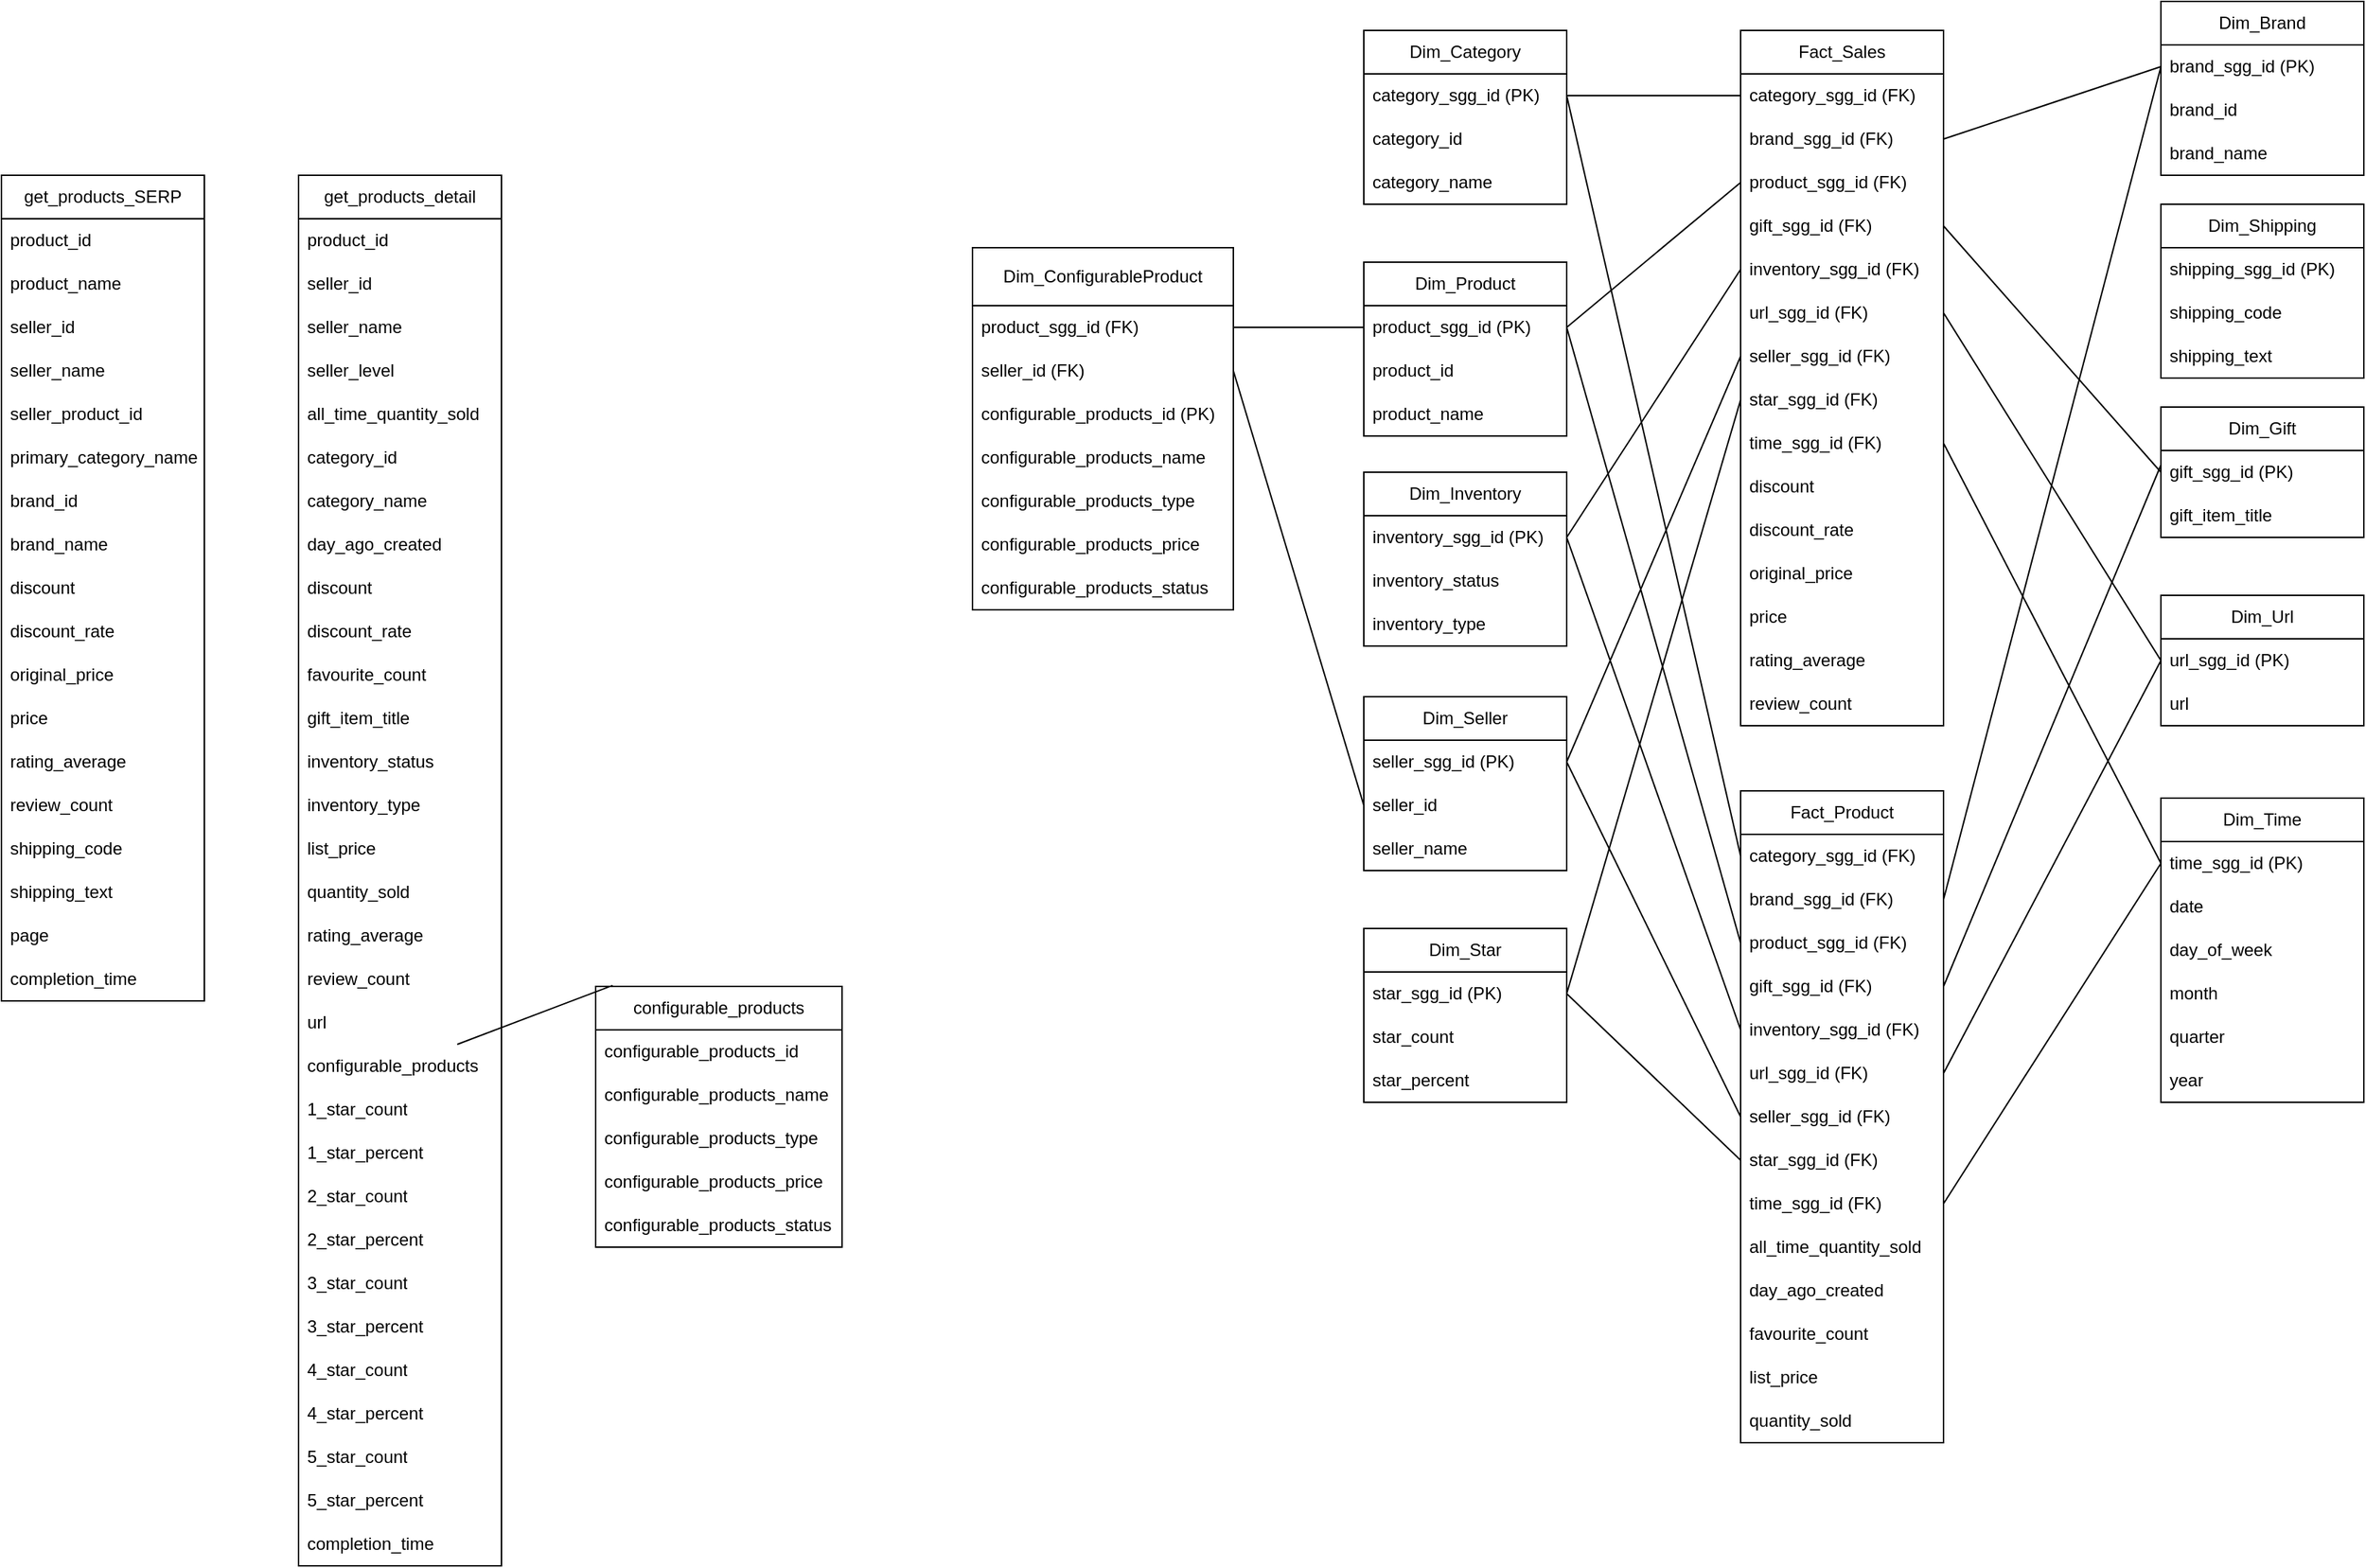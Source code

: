 <mxfile version="22.1.11" type="device" pages="2">
  <diagram name="raw_data" id="HkRItMffDx-efbP6uTjz">
    <mxGraphModel dx="1043" dy="1744" grid="1" gridSize="10" guides="1" tooltips="1" connect="1" arrows="1" fold="1" page="1" pageScale="1" pageWidth="850" pageHeight="1100" math="0" shadow="0">
      <root>
        <mxCell id="0" />
        <mxCell id="1" parent="0" />
        <mxCell id="7CGeCK7Cq-09lTBTZW4k-2" value="Dim_Seller" style="swimlane;fontStyle=0;childLayout=stackLayout;horizontal=1;startSize=30;horizontalStack=0;resizeParent=1;resizeParentMax=0;resizeLast=0;collapsible=1;marginBottom=0;whiteSpace=wrap;html=1;" parent="1" vertex="1">
          <mxGeometry x="1020" y="420" width="140" height="120" as="geometry" />
        </mxCell>
        <mxCell id="7CGeCK7Cq-09lTBTZW4k-45" value="seller_sgg_id (PK)" style="text;strokeColor=none;fillColor=none;align=left;verticalAlign=middle;spacingLeft=4;spacingRight=4;overflow=hidden;points=[[0,0.5],[1,0.5]];portConstraint=eastwest;rotatable=0;whiteSpace=wrap;html=1;" parent="7CGeCK7Cq-09lTBTZW4k-2" vertex="1">
          <mxGeometry y="30" width="140" height="30" as="geometry" />
        </mxCell>
        <mxCell id="7CGeCK7Cq-09lTBTZW4k-43" value="seller_id" style="text;strokeColor=none;fillColor=none;align=left;verticalAlign=middle;spacingLeft=4;spacingRight=4;overflow=hidden;points=[[0,0.5],[1,0.5]];portConstraint=eastwest;rotatable=0;whiteSpace=wrap;html=1;" parent="7CGeCK7Cq-09lTBTZW4k-2" vertex="1">
          <mxGeometry y="60" width="140" height="30" as="geometry" />
        </mxCell>
        <mxCell id="7CGeCK7Cq-09lTBTZW4k-44" value="seller_name" style="text;strokeColor=none;fillColor=none;align=left;verticalAlign=middle;spacingLeft=4;spacingRight=4;overflow=hidden;points=[[0,0.5],[1,0.5]];portConstraint=eastwest;rotatable=0;whiteSpace=wrap;html=1;" parent="7CGeCK7Cq-09lTBTZW4k-2" vertex="1">
          <mxGeometry y="90" width="140" height="30" as="geometry" />
        </mxCell>
        <mxCell id="7CGeCK7Cq-09lTBTZW4k-6" value="Dim_Brand" style="swimlane;fontStyle=0;childLayout=stackLayout;horizontal=1;startSize=30;horizontalStack=0;resizeParent=1;resizeParentMax=0;resizeLast=0;collapsible=1;marginBottom=0;whiteSpace=wrap;html=1;" parent="1" vertex="1">
          <mxGeometry x="1570" y="-60" width="140" height="120" as="geometry" />
        </mxCell>
        <mxCell id="7CGeCK7Cq-09lTBTZW4k-48" value="brand_sgg_id (PK)" style="text;strokeColor=none;fillColor=none;align=left;verticalAlign=middle;spacingLeft=4;spacingRight=4;overflow=hidden;points=[[0,0.5],[1,0.5]];portConstraint=eastwest;rotatable=0;whiteSpace=wrap;html=1;" parent="7CGeCK7Cq-09lTBTZW4k-6" vertex="1">
          <mxGeometry y="30" width="140" height="30" as="geometry" />
        </mxCell>
        <mxCell id="7CGeCK7Cq-09lTBTZW4k-46" value="brand_id" style="text;strokeColor=none;fillColor=none;align=left;verticalAlign=middle;spacingLeft=4;spacingRight=4;overflow=hidden;points=[[0,0.5],[1,0.5]];portConstraint=eastwest;rotatable=0;whiteSpace=wrap;html=1;" parent="7CGeCK7Cq-09lTBTZW4k-6" vertex="1">
          <mxGeometry y="60" width="140" height="30" as="geometry" />
        </mxCell>
        <mxCell id="7CGeCK7Cq-09lTBTZW4k-47" value="brand_name" style="text;strokeColor=none;fillColor=none;align=left;verticalAlign=middle;spacingLeft=4;spacingRight=4;overflow=hidden;points=[[0,0.5],[1,0.5]];portConstraint=eastwest;rotatable=0;whiteSpace=wrap;html=1;" parent="7CGeCK7Cq-09lTBTZW4k-6" vertex="1">
          <mxGeometry y="90" width="140" height="30" as="geometry" />
        </mxCell>
        <mxCell id="7CGeCK7Cq-09lTBTZW4k-10" value="Dim_Product" style="swimlane;fontStyle=0;childLayout=stackLayout;horizontal=1;startSize=30;horizontalStack=0;resizeParent=1;resizeParentMax=0;resizeLast=0;collapsible=1;marginBottom=0;whiteSpace=wrap;html=1;" parent="1" vertex="1">
          <mxGeometry x="1020" y="120" width="140" height="120" as="geometry" />
        </mxCell>
        <mxCell id="7CGeCK7Cq-09lTBTZW4k-35" value="product_sgg_id (PK)" style="text;strokeColor=none;fillColor=none;align=left;verticalAlign=middle;spacingLeft=4;spacingRight=4;overflow=hidden;points=[[0,0.5],[1,0.5]];portConstraint=eastwest;rotatable=0;whiteSpace=wrap;html=1;" parent="7CGeCK7Cq-09lTBTZW4k-10" vertex="1">
          <mxGeometry y="30" width="140" height="30" as="geometry" />
        </mxCell>
        <mxCell id="7CGeCK7Cq-09lTBTZW4k-38" value="product_id" style="text;strokeColor=none;fillColor=none;align=left;verticalAlign=middle;spacingLeft=4;spacingRight=4;overflow=hidden;points=[[0,0.5],[1,0.5]];portConstraint=eastwest;rotatable=0;whiteSpace=wrap;html=1;" parent="7CGeCK7Cq-09lTBTZW4k-10" vertex="1">
          <mxGeometry y="60" width="140" height="30" as="geometry" />
        </mxCell>
        <mxCell id="7CGeCK7Cq-09lTBTZW4k-39" value="product_name" style="text;strokeColor=none;fillColor=none;align=left;verticalAlign=middle;spacingLeft=4;spacingRight=4;overflow=hidden;points=[[0,0.5],[1,0.5]];portConstraint=eastwest;rotatable=0;whiteSpace=wrap;html=1;" parent="7CGeCK7Cq-09lTBTZW4k-10" vertex="1">
          <mxGeometry y="90" width="140" height="30" as="geometry" />
        </mxCell>
        <mxCell id="7CGeCK7Cq-09lTBTZW4k-20" value="Dim_Category" style="swimlane;fontStyle=0;childLayout=stackLayout;horizontal=1;startSize=30;horizontalStack=0;resizeParent=1;resizeParentMax=0;resizeLast=0;collapsible=1;marginBottom=0;whiteSpace=wrap;html=1;" parent="1" vertex="1">
          <mxGeometry x="1020" y="-40" width="140" height="120" as="geometry" />
        </mxCell>
        <mxCell id="7CGeCK7Cq-09lTBTZW4k-40" value="category_sgg_id (PK)" style="text;strokeColor=none;fillColor=none;align=left;verticalAlign=middle;spacingLeft=4;spacingRight=4;overflow=hidden;points=[[0,0.5],[1,0.5]];portConstraint=eastwest;rotatable=0;whiteSpace=wrap;html=1;" parent="7CGeCK7Cq-09lTBTZW4k-20" vertex="1">
          <mxGeometry y="30" width="140" height="30" as="geometry" />
        </mxCell>
        <mxCell id="7CGeCK7Cq-09lTBTZW4k-41" value="category_id" style="text;strokeColor=none;fillColor=none;align=left;verticalAlign=middle;spacingLeft=4;spacingRight=4;overflow=hidden;points=[[0,0.5],[1,0.5]];portConstraint=eastwest;rotatable=0;whiteSpace=wrap;html=1;" parent="7CGeCK7Cq-09lTBTZW4k-20" vertex="1">
          <mxGeometry y="60" width="140" height="30" as="geometry" />
        </mxCell>
        <mxCell id="7CGeCK7Cq-09lTBTZW4k-42" value="category_name" style="text;strokeColor=none;fillColor=none;align=left;verticalAlign=middle;spacingLeft=4;spacingRight=4;overflow=hidden;points=[[0,0.5],[1,0.5]];portConstraint=eastwest;rotatable=0;whiteSpace=wrap;html=1;" parent="7CGeCK7Cq-09lTBTZW4k-20" vertex="1">
          <mxGeometry y="90" width="140" height="30" as="geometry" />
        </mxCell>
        <mxCell id="7CGeCK7Cq-09lTBTZW4k-24" value="Dim_Shipping" style="swimlane;fontStyle=0;childLayout=stackLayout;horizontal=1;startSize=30;horizontalStack=0;resizeParent=1;resizeParentMax=0;resizeLast=0;collapsible=1;marginBottom=0;whiteSpace=wrap;html=1;" parent="1" vertex="1">
          <mxGeometry x="1570" y="80" width="140" height="120" as="geometry" />
        </mxCell>
        <mxCell id="7CGeCK7Cq-09lTBTZW4k-51" value="shipping_sgg_id (PK)" style="text;strokeColor=none;fillColor=none;align=left;verticalAlign=middle;spacingLeft=4;spacingRight=4;overflow=hidden;points=[[0,0.5],[1,0.5]];portConstraint=eastwest;rotatable=0;whiteSpace=wrap;html=1;" parent="7CGeCK7Cq-09lTBTZW4k-24" vertex="1">
          <mxGeometry y="30" width="140" height="30" as="geometry" />
        </mxCell>
        <mxCell id="7CGeCK7Cq-09lTBTZW4k-49" value="shipping_code" style="text;strokeColor=none;fillColor=none;align=left;verticalAlign=middle;spacingLeft=4;spacingRight=4;overflow=hidden;points=[[0,0.5],[1,0.5]];portConstraint=eastwest;rotatable=0;whiteSpace=wrap;html=1;" parent="7CGeCK7Cq-09lTBTZW4k-24" vertex="1">
          <mxGeometry y="60" width="140" height="30" as="geometry" />
        </mxCell>
        <mxCell id="7CGeCK7Cq-09lTBTZW4k-50" value="shipping_text" style="text;strokeColor=none;fillColor=none;align=left;verticalAlign=middle;spacingLeft=4;spacingRight=4;overflow=hidden;points=[[0,0.5],[1,0.5]];portConstraint=eastwest;rotatable=0;whiteSpace=wrap;html=1;" parent="7CGeCK7Cq-09lTBTZW4k-24" vertex="1">
          <mxGeometry y="90" width="140" height="30" as="geometry" />
        </mxCell>
        <mxCell id="7CGeCK7Cq-09lTBTZW4k-28" value="Dim_ConfigurableProduct" style="swimlane;fontStyle=0;childLayout=stackLayout;horizontal=1;startSize=40;horizontalStack=0;resizeParent=1;resizeParentMax=0;resizeLast=0;collapsible=1;marginBottom=0;whiteSpace=wrap;html=1;" parent="1" vertex="1">
          <mxGeometry x="750" y="110" width="180" height="250" as="geometry" />
        </mxCell>
        <mxCell id="7CGeCK7Cq-09lTBTZW4k-52" value="product_sgg_id (FK)" style="text;strokeColor=none;fillColor=none;align=left;verticalAlign=middle;spacingLeft=4;spacingRight=4;overflow=hidden;points=[[0,0.5],[1,0.5]];portConstraint=eastwest;rotatable=0;whiteSpace=wrap;html=1;" parent="7CGeCK7Cq-09lTBTZW4k-28" vertex="1">
          <mxGeometry y="40" width="180" height="30" as="geometry" />
        </mxCell>
        <mxCell id="pxSB6H8c3w-s6xmzzCm0-1" value="seller_id (FK)" style="text;strokeColor=none;fillColor=none;align=left;verticalAlign=middle;spacingLeft=4;spacingRight=4;overflow=hidden;points=[[0,0.5],[1,0.5]];portConstraint=eastwest;rotatable=0;whiteSpace=wrap;html=1;" parent="7CGeCK7Cq-09lTBTZW4k-28" vertex="1">
          <mxGeometry y="70" width="180" height="30" as="geometry" />
        </mxCell>
        <mxCell id="7CGeCK7Cq-09lTBTZW4k-53" value="configurable_products_id (PK)" style="text;strokeColor=none;fillColor=none;align=left;verticalAlign=middle;spacingLeft=4;spacingRight=4;overflow=hidden;points=[[0,0.5],[1,0.5]];portConstraint=eastwest;rotatable=0;whiteSpace=wrap;html=1;" parent="7CGeCK7Cq-09lTBTZW4k-28" vertex="1">
          <mxGeometry y="100" width="180" height="30" as="geometry" />
        </mxCell>
        <mxCell id="7CGeCK7Cq-09lTBTZW4k-54" value="configurable_products_name" style="text;strokeColor=none;fillColor=none;align=left;verticalAlign=middle;spacingLeft=4;spacingRight=4;overflow=hidden;points=[[0,0.5],[1,0.5]];portConstraint=eastwest;rotatable=0;whiteSpace=wrap;html=1;" parent="7CGeCK7Cq-09lTBTZW4k-28" vertex="1">
          <mxGeometry y="130" width="180" height="30" as="geometry" />
        </mxCell>
        <mxCell id="7CGeCK7Cq-09lTBTZW4k-55" value="configurable_products_type" style="text;strokeColor=none;fillColor=none;align=left;verticalAlign=middle;spacingLeft=4;spacingRight=4;overflow=hidden;points=[[0,0.5],[1,0.5]];portConstraint=eastwest;rotatable=0;whiteSpace=wrap;html=1;" parent="7CGeCK7Cq-09lTBTZW4k-28" vertex="1">
          <mxGeometry y="160" width="180" height="30" as="geometry" />
        </mxCell>
        <mxCell id="7CGeCK7Cq-09lTBTZW4k-56" value="configurable_products_price" style="text;strokeColor=none;fillColor=none;align=left;verticalAlign=middle;spacingLeft=4;spacingRight=4;overflow=hidden;points=[[0,0.5],[1,0.5]];portConstraint=eastwest;rotatable=0;whiteSpace=wrap;html=1;" parent="7CGeCK7Cq-09lTBTZW4k-28" vertex="1">
          <mxGeometry y="190" width="180" height="30" as="geometry" />
        </mxCell>
        <mxCell id="7CGeCK7Cq-09lTBTZW4k-57" value="configurable_products_status" style="text;strokeColor=none;fillColor=none;align=left;verticalAlign=middle;spacingLeft=4;spacingRight=4;overflow=hidden;points=[[0,0.5],[1,0.5]];portConstraint=eastwest;rotatable=0;whiteSpace=wrap;html=1;" parent="7CGeCK7Cq-09lTBTZW4k-28" vertex="1">
          <mxGeometry y="220" width="180" height="30" as="geometry" />
        </mxCell>
        <mxCell id="7CGeCK7Cq-09lTBTZW4k-32" value="Fact_Sales" style="swimlane;fontStyle=0;childLayout=stackLayout;horizontal=1;startSize=30;horizontalStack=0;resizeParent=1;resizeParentMax=0;resizeLast=0;collapsible=1;marginBottom=0;whiteSpace=wrap;html=1;" parent="1" vertex="1">
          <mxGeometry x="1280" y="-40" width="140" height="480" as="geometry" />
        </mxCell>
        <mxCell id="7CGeCK7Cq-09lTBTZW4k-74" value="category_sgg_id (FK)" style="text;strokeColor=none;fillColor=none;align=left;verticalAlign=middle;spacingLeft=4;spacingRight=4;overflow=hidden;points=[[0,0.5],[1,0.5]];portConstraint=eastwest;rotatable=0;whiteSpace=wrap;html=1;" parent="7CGeCK7Cq-09lTBTZW4k-32" vertex="1">
          <mxGeometry y="30" width="140" height="30" as="geometry" />
        </mxCell>
        <mxCell id="7CGeCK7Cq-09lTBTZW4k-70" value="brand_sgg_id (FK)" style="text;strokeColor=none;fillColor=none;align=left;verticalAlign=middle;spacingLeft=4;spacingRight=4;overflow=hidden;points=[[0,0.5],[1,0.5]];portConstraint=eastwest;rotatable=0;whiteSpace=wrap;html=1;" parent="7CGeCK7Cq-09lTBTZW4k-32" vertex="1">
          <mxGeometry y="60" width="140" height="30" as="geometry" />
        </mxCell>
        <mxCell id="7CGeCK7Cq-09lTBTZW4k-69" value="product_sgg_id (FK)" style="text;strokeColor=none;fillColor=none;align=left;verticalAlign=middle;spacingLeft=4;spacingRight=4;overflow=hidden;points=[[0,0.5],[1,0.5]];portConstraint=eastwest;rotatable=0;whiteSpace=wrap;html=1;" parent="7CGeCK7Cq-09lTBTZW4k-32" vertex="1">
          <mxGeometry y="90" width="140" height="30" as="geometry" />
        </mxCell>
        <mxCell id="7CGeCK7Cq-09lTBTZW4k-112" value="gift_sgg_id (FK)" style="text;strokeColor=none;fillColor=none;align=left;verticalAlign=middle;spacingLeft=4;spacingRight=4;overflow=hidden;points=[[0,0.5],[1,0.5]];portConstraint=eastwest;rotatable=0;whiteSpace=wrap;html=1;" parent="7CGeCK7Cq-09lTBTZW4k-32" vertex="1">
          <mxGeometry y="120" width="140" height="30" as="geometry" />
        </mxCell>
        <mxCell id="7CGeCK7Cq-09lTBTZW4k-120" value="inventory_sgg_id (FK)" style="text;strokeColor=none;fillColor=none;align=left;verticalAlign=middle;spacingLeft=4;spacingRight=4;overflow=hidden;points=[[0,0.5],[1,0.5]];portConstraint=eastwest;rotatable=0;whiteSpace=wrap;html=1;" parent="7CGeCK7Cq-09lTBTZW4k-32" vertex="1">
          <mxGeometry y="150" width="140" height="30" as="geometry" />
        </mxCell>
        <mxCell id="7CGeCK7Cq-09lTBTZW4k-83" value="url_sgg_id (FK)" style="text;strokeColor=none;fillColor=none;align=left;verticalAlign=middle;spacingLeft=4;spacingRight=4;overflow=hidden;points=[[0,0.5],[1,0.5]];portConstraint=eastwest;rotatable=0;whiteSpace=wrap;html=1;" parent="7CGeCK7Cq-09lTBTZW4k-32" vertex="1">
          <mxGeometry y="180" width="140" height="30" as="geometry" />
        </mxCell>
        <mxCell id="7CGeCK7Cq-09lTBTZW4k-71" value="seller_sgg_id (FK)" style="text;strokeColor=none;fillColor=none;align=left;verticalAlign=middle;spacingLeft=4;spacingRight=4;overflow=hidden;points=[[0,0.5],[1,0.5]];portConstraint=eastwest;rotatable=0;whiteSpace=wrap;html=1;" parent="7CGeCK7Cq-09lTBTZW4k-32" vertex="1">
          <mxGeometry y="210" width="140" height="30" as="geometry" />
        </mxCell>
        <mxCell id="7CGeCK7Cq-09lTBTZW4k-132" value="star_sgg_id (FK)" style="text;strokeColor=none;fillColor=none;align=left;verticalAlign=middle;spacingLeft=4;spacingRight=4;overflow=hidden;points=[[0,0.5],[1,0.5]];portConstraint=eastwest;rotatable=0;whiteSpace=wrap;html=1;" parent="7CGeCK7Cq-09lTBTZW4k-32" vertex="1">
          <mxGeometry y="240" width="140" height="30" as="geometry" />
        </mxCell>
        <mxCell id="7CGeCK7Cq-09lTBTZW4k-72" value="time_sgg_id (FK)" style="text;strokeColor=none;fillColor=none;align=left;verticalAlign=middle;spacingLeft=4;spacingRight=4;overflow=hidden;points=[[0,0.5],[1,0.5]];portConstraint=eastwest;rotatable=0;whiteSpace=wrap;html=1;" parent="7CGeCK7Cq-09lTBTZW4k-32" vertex="1">
          <mxGeometry y="270" width="140" height="30" as="geometry" />
        </mxCell>
        <mxCell id="7CGeCK7Cq-09lTBTZW4k-75" value="discount" style="text;strokeColor=none;fillColor=none;align=left;verticalAlign=middle;spacingLeft=4;spacingRight=4;overflow=hidden;points=[[0,0.5],[1,0.5]];portConstraint=eastwest;rotatable=0;whiteSpace=wrap;html=1;" parent="7CGeCK7Cq-09lTBTZW4k-32" vertex="1">
          <mxGeometry y="300" width="140" height="30" as="geometry" />
        </mxCell>
        <mxCell id="7CGeCK7Cq-09lTBTZW4k-76" value="discount_rate" style="text;strokeColor=none;fillColor=none;align=left;verticalAlign=middle;spacingLeft=4;spacingRight=4;overflow=hidden;points=[[0,0.5],[1,0.5]];portConstraint=eastwest;rotatable=0;whiteSpace=wrap;html=1;" parent="7CGeCK7Cq-09lTBTZW4k-32" vertex="1">
          <mxGeometry y="330" width="140" height="30" as="geometry" />
        </mxCell>
        <mxCell id="7CGeCK7Cq-09lTBTZW4k-77" value="original_price" style="text;strokeColor=none;fillColor=none;align=left;verticalAlign=middle;spacingLeft=4;spacingRight=4;overflow=hidden;points=[[0,0.5],[1,0.5]];portConstraint=eastwest;rotatable=0;whiteSpace=wrap;html=1;" parent="7CGeCK7Cq-09lTBTZW4k-32" vertex="1">
          <mxGeometry y="360" width="140" height="30" as="geometry" />
        </mxCell>
        <mxCell id="7CGeCK7Cq-09lTBTZW4k-78" value="price" style="text;strokeColor=none;fillColor=none;align=left;verticalAlign=middle;spacingLeft=4;spacingRight=4;overflow=hidden;points=[[0,0.5],[1,0.5]];portConstraint=eastwest;rotatable=0;whiteSpace=wrap;html=1;" parent="7CGeCK7Cq-09lTBTZW4k-32" vertex="1">
          <mxGeometry y="390" width="140" height="30" as="geometry" />
        </mxCell>
        <mxCell id="7CGeCK7Cq-09lTBTZW4k-84" value="rating_average" style="text;strokeColor=none;fillColor=none;align=left;verticalAlign=middle;spacingLeft=4;spacingRight=4;overflow=hidden;points=[[0,0.5],[1,0.5]];portConstraint=eastwest;rotatable=0;whiteSpace=wrap;html=1;" parent="7CGeCK7Cq-09lTBTZW4k-32" vertex="1">
          <mxGeometry y="420" width="140" height="30" as="geometry" />
        </mxCell>
        <mxCell id="7CGeCK7Cq-09lTBTZW4k-85" value="review_count" style="text;strokeColor=none;fillColor=none;align=left;verticalAlign=middle;spacingLeft=4;spacingRight=4;overflow=hidden;points=[[0,0.5],[1,0.5]];portConstraint=eastwest;rotatable=0;whiteSpace=wrap;html=1;" parent="7CGeCK7Cq-09lTBTZW4k-32" vertex="1">
          <mxGeometry y="450" width="140" height="30" as="geometry" />
        </mxCell>
        <mxCell id="7CGeCK7Cq-09lTBTZW4k-33" value="Fact_Product" style="swimlane;fontStyle=0;childLayout=stackLayout;horizontal=1;startSize=30;horizontalStack=0;resizeParent=1;resizeParentMax=0;resizeLast=0;collapsible=1;marginBottom=0;whiteSpace=wrap;html=1;" parent="1" vertex="1">
          <mxGeometry x="1280" y="485" width="140" height="450" as="geometry" />
        </mxCell>
        <mxCell id="7CGeCK7Cq-09lTBTZW4k-93" value="category_sgg_id (FK)" style="text;strokeColor=none;fillColor=none;align=left;verticalAlign=middle;spacingLeft=4;spacingRight=4;overflow=hidden;points=[[0,0.5],[1,0.5]];portConstraint=eastwest;rotatable=0;whiteSpace=wrap;html=1;" parent="7CGeCK7Cq-09lTBTZW4k-33" vertex="1">
          <mxGeometry y="30" width="140" height="30" as="geometry" />
        </mxCell>
        <mxCell id="7CGeCK7Cq-09lTBTZW4k-94" value="brand_sgg_id (FK)" style="text;strokeColor=none;fillColor=none;align=left;verticalAlign=middle;spacingLeft=4;spacingRight=4;overflow=hidden;points=[[0,0.5],[1,0.5]];portConstraint=eastwest;rotatable=0;whiteSpace=wrap;html=1;" parent="7CGeCK7Cq-09lTBTZW4k-33" vertex="1">
          <mxGeometry y="60" width="140" height="30" as="geometry" />
        </mxCell>
        <mxCell id="7CGeCK7Cq-09lTBTZW4k-95" value="product_sgg_id (FK)" style="text;strokeColor=none;fillColor=none;align=left;verticalAlign=middle;spacingLeft=4;spacingRight=4;overflow=hidden;points=[[0,0.5],[1,0.5]];portConstraint=eastwest;rotatable=0;whiteSpace=wrap;html=1;" parent="7CGeCK7Cq-09lTBTZW4k-33" vertex="1">
          <mxGeometry y="90" width="140" height="30" as="geometry" />
        </mxCell>
        <mxCell id="7CGeCK7Cq-09lTBTZW4k-111" value="gift_sgg_id (FK)" style="text;strokeColor=none;fillColor=none;align=left;verticalAlign=middle;spacingLeft=4;spacingRight=4;overflow=hidden;points=[[0,0.5],[1,0.5]];portConstraint=eastwest;rotatable=0;whiteSpace=wrap;html=1;" parent="7CGeCK7Cq-09lTBTZW4k-33" vertex="1">
          <mxGeometry y="120" width="140" height="30" as="geometry" />
        </mxCell>
        <mxCell id="7CGeCK7Cq-09lTBTZW4k-121" value="inventory_sgg_id (FK)" style="text;strokeColor=none;fillColor=none;align=left;verticalAlign=middle;spacingLeft=4;spacingRight=4;overflow=hidden;points=[[0,0.5],[1,0.5]];portConstraint=eastwest;rotatable=0;whiteSpace=wrap;html=1;" parent="7CGeCK7Cq-09lTBTZW4k-33" vertex="1">
          <mxGeometry y="150" width="140" height="30" as="geometry" />
        </mxCell>
        <mxCell id="7CGeCK7Cq-09lTBTZW4k-96" value="url_sgg_id (FK)" style="text;strokeColor=none;fillColor=none;align=left;verticalAlign=middle;spacingLeft=4;spacingRight=4;overflow=hidden;points=[[0,0.5],[1,0.5]];portConstraint=eastwest;rotatable=0;whiteSpace=wrap;html=1;" parent="7CGeCK7Cq-09lTBTZW4k-33" vertex="1">
          <mxGeometry y="180" width="140" height="30" as="geometry" />
        </mxCell>
        <mxCell id="7CGeCK7Cq-09lTBTZW4k-97" value="seller_sgg_id (FK)" style="text;strokeColor=none;fillColor=none;align=left;verticalAlign=middle;spacingLeft=4;spacingRight=4;overflow=hidden;points=[[0,0.5],[1,0.5]];portConstraint=eastwest;rotatable=0;whiteSpace=wrap;html=1;" parent="7CGeCK7Cq-09lTBTZW4k-33" vertex="1">
          <mxGeometry y="210" width="140" height="30" as="geometry" />
        </mxCell>
        <mxCell id="7CGeCK7Cq-09lTBTZW4k-131" value="star_sgg_id (FK)" style="text;strokeColor=none;fillColor=none;align=left;verticalAlign=middle;spacingLeft=4;spacingRight=4;overflow=hidden;points=[[0,0.5],[1,0.5]];portConstraint=eastwest;rotatable=0;whiteSpace=wrap;html=1;" parent="7CGeCK7Cq-09lTBTZW4k-33" vertex="1">
          <mxGeometry y="240" width="140" height="30" as="geometry" />
        </mxCell>
        <mxCell id="7CGeCK7Cq-09lTBTZW4k-98" value="time_sgg_id (FK)" style="text;strokeColor=none;fillColor=none;align=left;verticalAlign=middle;spacingLeft=4;spacingRight=4;overflow=hidden;points=[[0,0.5],[1,0.5]];portConstraint=eastwest;rotatable=0;whiteSpace=wrap;html=1;" parent="7CGeCK7Cq-09lTBTZW4k-33" vertex="1">
          <mxGeometry y="270" width="140" height="30" as="geometry" />
        </mxCell>
        <mxCell id="7CGeCK7Cq-09lTBTZW4k-99" value="all_time_quantity_sold" style="text;strokeColor=none;fillColor=none;align=left;verticalAlign=middle;spacingLeft=4;spacingRight=4;overflow=hidden;points=[[0,0.5],[1,0.5]];portConstraint=eastwest;rotatable=0;whiteSpace=wrap;html=1;" parent="7CGeCK7Cq-09lTBTZW4k-33" vertex="1">
          <mxGeometry y="300" width="140" height="30" as="geometry" />
        </mxCell>
        <mxCell id="7CGeCK7Cq-09lTBTZW4k-100" value="day_ago_created" style="text;strokeColor=none;fillColor=none;align=left;verticalAlign=middle;spacingLeft=4;spacingRight=4;overflow=hidden;points=[[0,0.5],[1,0.5]];portConstraint=eastwest;rotatable=0;whiteSpace=wrap;html=1;" parent="7CGeCK7Cq-09lTBTZW4k-33" vertex="1">
          <mxGeometry y="330" width="140" height="30" as="geometry" />
        </mxCell>
        <mxCell id="7CGeCK7Cq-09lTBTZW4k-101" value="favourite_count" style="text;strokeColor=none;fillColor=none;align=left;verticalAlign=middle;spacingLeft=4;spacingRight=4;overflow=hidden;points=[[0,0.5],[1,0.5]];portConstraint=eastwest;rotatable=0;whiteSpace=wrap;html=1;" parent="7CGeCK7Cq-09lTBTZW4k-33" vertex="1">
          <mxGeometry y="360" width="140" height="30" as="geometry" />
        </mxCell>
        <mxCell id="7CGeCK7Cq-09lTBTZW4k-123" value="list_price" style="text;strokeColor=none;fillColor=none;align=left;verticalAlign=middle;spacingLeft=4;spacingRight=4;overflow=hidden;points=[[0,0.5],[1,0.5]];portConstraint=eastwest;rotatable=0;whiteSpace=wrap;html=1;" parent="7CGeCK7Cq-09lTBTZW4k-33" vertex="1">
          <mxGeometry y="390" width="140" height="30" as="geometry" />
        </mxCell>
        <mxCell id="7CGeCK7Cq-09lTBTZW4k-130" value="quantity_sold" style="text;strokeColor=none;fillColor=none;align=left;verticalAlign=middle;spacingLeft=4;spacingRight=4;overflow=hidden;points=[[0,0.5],[1,0.5]];portConstraint=eastwest;rotatable=0;whiteSpace=wrap;html=1;" parent="7CGeCK7Cq-09lTBTZW4k-33" vertex="1">
          <mxGeometry y="420" width="140" height="30" as="geometry" />
        </mxCell>
        <mxCell id="7CGeCK7Cq-09lTBTZW4k-34" value="Dim_Time" style="swimlane;fontStyle=0;childLayout=stackLayout;horizontal=1;startSize=30;horizontalStack=0;resizeParent=1;resizeParentMax=0;resizeLast=0;collapsible=1;marginBottom=0;whiteSpace=wrap;html=1;" parent="1" vertex="1">
          <mxGeometry x="1570" y="490" width="140" height="210" as="geometry" />
        </mxCell>
        <mxCell id="7CGeCK7Cq-09lTBTZW4k-62" value="time_sgg_id (PK)" style="text;strokeColor=none;fillColor=none;align=left;verticalAlign=middle;spacingLeft=4;spacingRight=4;overflow=hidden;points=[[0,0.5],[1,0.5]];portConstraint=eastwest;rotatable=0;whiteSpace=wrap;html=1;" parent="7CGeCK7Cq-09lTBTZW4k-34" vertex="1">
          <mxGeometry y="30" width="140" height="30" as="geometry" />
        </mxCell>
        <mxCell id="7CGeCK7Cq-09lTBTZW4k-63" value="date" style="text;strokeColor=none;fillColor=none;align=left;verticalAlign=middle;spacingLeft=4;spacingRight=4;overflow=hidden;points=[[0,0.5],[1,0.5]];portConstraint=eastwest;rotatable=0;whiteSpace=wrap;html=1;" parent="7CGeCK7Cq-09lTBTZW4k-34" vertex="1">
          <mxGeometry y="60" width="140" height="30" as="geometry" />
        </mxCell>
        <mxCell id="7CGeCK7Cq-09lTBTZW4k-64" value="day_of_week" style="text;strokeColor=none;fillColor=none;align=left;verticalAlign=middle;spacingLeft=4;spacingRight=4;overflow=hidden;points=[[0,0.5],[1,0.5]];portConstraint=eastwest;rotatable=0;whiteSpace=wrap;html=1;" parent="7CGeCK7Cq-09lTBTZW4k-34" vertex="1">
          <mxGeometry y="90" width="140" height="30" as="geometry" />
        </mxCell>
        <mxCell id="7CGeCK7Cq-09lTBTZW4k-65" value="month" style="text;strokeColor=none;fillColor=none;align=left;verticalAlign=middle;spacingLeft=4;spacingRight=4;overflow=hidden;points=[[0,0.5],[1,0.5]];portConstraint=eastwest;rotatable=0;whiteSpace=wrap;html=1;" parent="7CGeCK7Cq-09lTBTZW4k-34" vertex="1">
          <mxGeometry y="120" width="140" height="30" as="geometry" />
        </mxCell>
        <mxCell id="7CGeCK7Cq-09lTBTZW4k-66" value="quarter" style="text;strokeColor=none;fillColor=none;align=left;verticalAlign=middle;spacingLeft=4;spacingRight=4;overflow=hidden;points=[[0,0.5],[1,0.5]];portConstraint=eastwest;rotatable=0;whiteSpace=wrap;html=1;" parent="7CGeCK7Cq-09lTBTZW4k-34" vertex="1">
          <mxGeometry y="150" width="140" height="30" as="geometry" />
        </mxCell>
        <mxCell id="7CGeCK7Cq-09lTBTZW4k-67" value="year" style="text;strokeColor=none;fillColor=none;align=left;verticalAlign=middle;spacingLeft=4;spacingRight=4;overflow=hidden;points=[[0,0.5],[1,0.5]];portConstraint=eastwest;rotatable=0;whiteSpace=wrap;html=1;" parent="7CGeCK7Cq-09lTBTZW4k-34" vertex="1">
          <mxGeometry y="180" width="140" height="30" as="geometry" />
        </mxCell>
        <mxCell id="7CGeCK7Cq-09lTBTZW4k-58" value="" style="endArrow=none;html=1;rounded=0;entryX=0;entryY=0.5;entryDx=0;entryDy=0;exitX=1;exitY=0.5;exitDx=0;exitDy=0;" parent="1" source="7CGeCK7Cq-09lTBTZW4k-52" target="7CGeCK7Cq-09lTBTZW4k-35" edge="1">
          <mxGeometry width="50" height="50" relative="1" as="geometry">
            <mxPoint x="1170" y="200" as="sourcePoint" />
            <mxPoint x="1220" y="150" as="targetPoint" />
          </mxGeometry>
        </mxCell>
        <mxCell id="7CGeCK7Cq-09lTBTZW4k-79" value="Dim_Url" style="swimlane;fontStyle=0;childLayout=stackLayout;horizontal=1;startSize=30;horizontalStack=0;resizeParent=1;resizeParentMax=0;resizeLast=0;collapsible=1;marginBottom=0;whiteSpace=wrap;html=1;" parent="1" vertex="1">
          <mxGeometry x="1570" y="350" width="140" height="90" as="geometry" />
        </mxCell>
        <mxCell id="7CGeCK7Cq-09lTBTZW4k-80" value="url_sgg_id (PK)" style="text;strokeColor=none;fillColor=none;align=left;verticalAlign=middle;spacingLeft=4;spacingRight=4;overflow=hidden;points=[[0,0.5],[1,0.5]];portConstraint=eastwest;rotatable=0;whiteSpace=wrap;html=1;" parent="7CGeCK7Cq-09lTBTZW4k-79" vertex="1">
          <mxGeometry y="30" width="140" height="30" as="geometry" />
        </mxCell>
        <mxCell id="7CGeCK7Cq-09lTBTZW4k-81" value="url" style="text;strokeColor=none;fillColor=none;align=left;verticalAlign=middle;spacingLeft=4;spacingRight=4;overflow=hidden;points=[[0,0.5],[1,0.5]];portConstraint=eastwest;rotatable=0;whiteSpace=wrap;html=1;" parent="7CGeCK7Cq-09lTBTZW4k-79" vertex="1">
          <mxGeometry y="60" width="140" height="30" as="geometry" />
        </mxCell>
        <mxCell id="7CGeCK7Cq-09lTBTZW4k-86" value="" style="endArrow=none;html=1;rounded=0;entryX=0;entryY=0.5;entryDx=0;entryDy=0;exitX=1;exitY=0.5;exitDx=0;exitDy=0;" parent="1" source="7CGeCK7Cq-09lTBTZW4k-40" target="7CGeCK7Cq-09lTBTZW4k-74" edge="1">
          <mxGeometry width="50" height="50" relative="1" as="geometry">
            <mxPoint x="940" y="175" as="sourcePoint" />
            <mxPoint x="1030" y="175" as="targetPoint" />
          </mxGeometry>
        </mxCell>
        <mxCell id="7CGeCK7Cq-09lTBTZW4k-87" value="" style="endArrow=none;html=1;rounded=0;entryX=0;entryY=0.5;entryDx=0;entryDy=0;exitX=1;exitY=0.5;exitDx=0;exitDy=0;" parent="1" source="7CGeCK7Cq-09lTBTZW4k-70" target="7CGeCK7Cq-09lTBTZW4k-48" edge="1">
          <mxGeometry width="50" height="50" relative="1" as="geometry">
            <mxPoint x="1170" y="335" as="sourcePoint" />
            <mxPoint x="1300" y="155" as="targetPoint" />
          </mxGeometry>
        </mxCell>
        <mxCell id="7CGeCK7Cq-09lTBTZW4k-88" value="" style="endArrow=none;html=1;rounded=0;entryX=0;entryY=0.5;entryDx=0;entryDy=0;exitX=1;exitY=0.5;exitDx=0;exitDy=0;" parent="1" source="7CGeCK7Cq-09lTBTZW4k-35" target="7CGeCK7Cq-09lTBTZW4k-69" edge="1">
          <mxGeometry width="50" height="50" relative="1" as="geometry">
            <mxPoint x="1170" y="335" as="sourcePoint" />
            <mxPoint x="1300" y="155" as="targetPoint" />
          </mxGeometry>
        </mxCell>
        <mxCell id="7CGeCK7Cq-09lTBTZW4k-89" value="" style="endArrow=none;html=1;rounded=0;entryX=0;entryY=0.5;entryDx=0;entryDy=0;exitX=1;exitY=0.5;exitDx=0;exitDy=0;" parent="1" source="7CGeCK7Cq-09lTBTZW4k-83" target="7CGeCK7Cq-09lTBTZW4k-80" edge="1">
          <mxGeometry width="50" height="50" relative="1" as="geometry">
            <mxPoint x="1170" y="175" as="sourcePoint" />
            <mxPoint x="1300" y="215" as="targetPoint" />
          </mxGeometry>
        </mxCell>
        <mxCell id="7CGeCK7Cq-09lTBTZW4k-90" value="" style="endArrow=none;html=1;rounded=0;entryX=0;entryY=0.5;entryDx=0;entryDy=0;exitX=1;exitY=0.5;exitDx=0;exitDy=0;" parent="1" source="7CGeCK7Cq-09lTBTZW4k-45" target="7CGeCK7Cq-09lTBTZW4k-71" edge="1">
          <mxGeometry width="50" height="50" relative="1" as="geometry">
            <mxPoint x="1170" y="175" as="sourcePoint" />
            <mxPoint x="1300" y="215" as="targetPoint" />
          </mxGeometry>
        </mxCell>
        <mxCell id="7CGeCK7Cq-09lTBTZW4k-92" value="" style="endArrow=none;html=1;rounded=0;entryX=0;entryY=0.5;entryDx=0;entryDy=0;exitX=1;exitY=0.5;exitDx=0;exitDy=0;" parent="1" source="7CGeCK7Cq-09lTBTZW4k-72" target="7CGeCK7Cq-09lTBTZW4k-62" edge="1">
          <mxGeometry width="50" height="50" relative="1" as="geometry">
            <mxPoint x="1160" y="15" as="sourcePoint" />
            <mxPoint x="1300" y="275" as="targetPoint" />
          </mxGeometry>
        </mxCell>
        <mxCell id="7CGeCK7Cq-09lTBTZW4k-103" value="Dim_Gift" style="swimlane;fontStyle=0;childLayout=stackLayout;horizontal=1;startSize=30;horizontalStack=0;resizeParent=1;resizeParentMax=0;resizeLast=0;collapsible=1;marginBottom=0;whiteSpace=wrap;html=1;" parent="1" vertex="1">
          <mxGeometry x="1570" y="220" width="140" height="90" as="geometry" />
        </mxCell>
        <mxCell id="7CGeCK7Cq-09lTBTZW4k-110" value="gift_sgg_id (PK)" style="text;strokeColor=none;fillColor=none;align=left;verticalAlign=middle;spacingLeft=4;spacingRight=4;overflow=hidden;points=[[0,0.5],[1,0.5]];portConstraint=eastwest;rotatable=0;whiteSpace=wrap;html=1;" parent="7CGeCK7Cq-09lTBTZW4k-103" vertex="1">
          <mxGeometry y="30" width="140" height="30" as="geometry" />
        </mxCell>
        <mxCell id="7CGeCK7Cq-09lTBTZW4k-102" value="gift_item_title" style="text;strokeColor=none;fillColor=none;align=left;verticalAlign=middle;spacingLeft=4;spacingRight=4;overflow=hidden;points=[[0,0.5],[1,0.5]];portConstraint=eastwest;rotatable=0;whiteSpace=wrap;html=1;" parent="7CGeCK7Cq-09lTBTZW4k-103" vertex="1">
          <mxGeometry y="60" width="140" height="30" as="geometry" />
        </mxCell>
        <mxCell id="7CGeCK7Cq-09lTBTZW4k-113" value="" style="endArrow=none;html=1;rounded=0;entryX=0;entryY=0.5;entryDx=0;entryDy=0;exitX=1;exitY=0.5;exitDx=0;exitDy=0;" parent="1" source="7CGeCK7Cq-09lTBTZW4k-112" target="7CGeCK7Cq-09lTBTZW4k-110" edge="1">
          <mxGeometry width="50" height="50" relative="1" as="geometry">
            <mxPoint x="1440" y="335" as="sourcePoint" />
            <mxPoint x="1580" y="415" as="targetPoint" />
          </mxGeometry>
        </mxCell>
        <mxCell id="7CGeCK7Cq-09lTBTZW4k-114" value="Dim_Inventory" style="swimlane;fontStyle=0;childLayout=stackLayout;horizontal=1;startSize=30;horizontalStack=0;resizeParent=1;resizeParentMax=0;resizeLast=0;collapsible=1;marginBottom=0;whiteSpace=wrap;html=1;" parent="1" vertex="1">
          <mxGeometry x="1020" y="265" width="140" height="120" as="geometry" />
        </mxCell>
        <mxCell id="7CGeCK7Cq-09lTBTZW4k-115" value="inventory_sgg_id (PK)" style="text;strokeColor=none;fillColor=none;align=left;verticalAlign=middle;spacingLeft=4;spacingRight=4;overflow=hidden;points=[[0,0.5],[1,0.5]];portConstraint=eastwest;rotatable=0;whiteSpace=wrap;html=1;" parent="7CGeCK7Cq-09lTBTZW4k-114" vertex="1">
          <mxGeometry y="30" width="140" height="30" as="geometry" />
        </mxCell>
        <mxCell id="7CGeCK7Cq-09lTBTZW4k-118" value="inventory_status" style="text;strokeColor=none;fillColor=none;align=left;verticalAlign=middle;spacingLeft=4;spacingRight=4;overflow=hidden;points=[[0,0.5],[1,0.5]];portConstraint=eastwest;rotatable=0;whiteSpace=wrap;html=1;" parent="7CGeCK7Cq-09lTBTZW4k-114" vertex="1">
          <mxGeometry y="60" width="140" height="30" as="geometry" />
        </mxCell>
        <mxCell id="7CGeCK7Cq-09lTBTZW4k-119" value="inventory_type" style="text;strokeColor=none;fillColor=none;align=left;verticalAlign=middle;spacingLeft=4;spacingRight=4;overflow=hidden;points=[[0,0.5],[1,0.5]];portConstraint=eastwest;rotatable=0;whiteSpace=wrap;html=1;" parent="7CGeCK7Cq-09lTBTZW4k-114" vertex="1">
          <mxGeometry y="90" width="140" height="30" as="geometry" />
        </mxCell>
        <mxCell id="7CGeCK7Cq-09lTBTZW4k-122" value="" style="endArrow=none;html=1;rounded=0;exitX=1;exitY=0.5;exitDx=0;exitDy=0;entryX=0;entryY=0.5;entryDx=0;entryDy=0;" parent="1" source="7CGeCK7Cq-09lTBTZW4k-115" target="7CGeCK7Cq-09lTBTZW4k-120" edge="1">
          <mxGeometry width="50" height="50" relative="1" as="geometry">
            <mxPoint x="1170" y="175" as="sourcePoint" />
            <mxPoint x="1280" y="260" as="targetPoint" />
          </mxGeometry>
        </mxCell>
        <mxCell id="7CGeCK7Cq-09lTBTZW4k-124" value="Dim_Star" style="swimlane;fontStyle=0;childLayout=stackLayout;horizontal=1;startSize=30;horizontalStack=0;resizeParent=1;resizeParentMax=0;resizeLast=0;collapsible=1;marginBottom=0;whiteSpace=wrap;html=1;" parent="1" vertex="1">
          <mxGeometry x="1020" y="580" width="140" height="120" as="geometry" />
        </mxCell>
        <mxCell id="7CGeCK7Cq-09lTBTZW4k-125" value="star_sgg_id (PK)" style="text;strokeColor=none;fillColor=none;align=left;verticalAlign=middle;spacingLeft=4;spacingRight=4;overflow=hidden;points=[[0,0.5],[1,0.5]];portConstraint=eastwest;rotatable=0;whiteSpace=wrap;html=1;" parent="7CGeCK7Cq-09lTBTZW4k-124" vertex="1">
          <mxGeometry y="30" width="140" height="30" as="geometry" />
        </mxCell>
        <mxCell id="7CGeCK7Cq-09lTBTZW4k-128" value="star_count" style="text;strokeColor=none;fillColor=none;align=left;verticalAlign=middle;spacingLeft=4;spacingRight=4;overflow=hidden;points=[[0,0.5],[1,0.5]];portConstraint=eastwest;rotatable=0;whiteSpace=wrap;html=1;" parent="7CGeCK7Cq-09lTBTZW4k-124" vertex="1">
          <mxGeometry y="60" width="140" height="30" as="geometry" />
        </mxCell>
        <mxCell id="7CGeCK7Cq-09lTBTZW4k-129" value="star_percent" style="text;strokeColor=none;fillColor=none;align=left;verticalAlign=middle;spacingLeft=4;spacingRight=4;overflow=hidden;points=[[0,0.5],[1,0.5]];portConstraint=eastwest;rotatable=0;whiteSpace=wrap;html=1;" parent="7CGeCK7Cq-09lTBTZW4k-124" vertex="1">
          <mxGeometry y="90" width="140" height="30" as="geometry" />
        </mxCell>
        <mxCell id="7CGeCK7Cq-09lTBTZW4k-133" value="" style="endArrow=none;html=1;rounded=0;entryX=0;entryY=0.5;entryDx=0;entryDy=0;exitX=1;exitY=0.5;exitDx=0;exitDy=0;" parent="1" source="7CGeCK7Cq-09lTBTZW4k-125" target="7CGeCK7Cq-09lTBTZW4k-132" edge="1">
          <mxGeometry width="50" height="50" relative="1" as="geometry">
            <mxPoint x="1170" y="475" as="sourcePoint" />
            <mxPoint x="1300" y="335" as="targetPoint" />
          </mxGeometry>
        </mxCell>
        <mxCell id="7CGeCK7Cq-09lTBTZW4k-134" value="" style="endArrow=none;html=1;rounded=0;entryX=0;entryY=0.5;entryDx=0;entryDy=0;exitX=1;exitY=0.5;exitDx=0;exitDy=0;" parent="1" source="7CGeCK7Cq-09lTBTZW4k-40" target="7CGeCK7Cq-09lTBTZW4k-93" edge="1">
          <mxGeometry width="50" height="50" relative="1" as="geometry">
            <mxPoint x="1170" y="15" as="sourcePoint" />
            <mxPoint x="1290" y="15" as="targetPoint" />
          </mxGeometry>
        </mxCell>
        <mxCell id="7CGeCK7Cq-09lTBTZW4k-135" value="" style="endArrow=none;html=1;rounded=0;entryX=0;entryY=0.5;entryDx=0;entryDy=0;exitX=1;exitY=0.5;exitDx=0;exitDy=0;" parent="1" source="7CGeCK7Cq-09lTBTZW4k-94" target="7CGeCK7Cq-09lTBTZW4k-48" edge="1">
          <mxGeometry width="50" height="50" relative="1" as="geometry">
            <mxPoint x="1430" y="45" as="sourcePoint" />
            <mxPoint x="1580" y="-5" as="targetPoint" />
          </mxGeometry>
        </mxCell>
        <mxCell id="7CGeCK7Cq-09lTBTZW4k-137" value="" style="endArrow=none;html=1;rounded=0;entryX=0;entryY=0.5;entryDx=0;entryDy=0;exitX=1;exitY=0.5;exitDx=0;exitDy=0;" parent="1" source="7CGeCK7Cq-09lTBTZW4k-35" target="7CGeCK7Cq-09lTBTZW4k-95" edge="1">
          <mxGeometry width="50" height="50" relative="1" as="geometry">
            <mxPoint x="1170" y="175" as="sourcePoint" />
            <mxPoint x="1290" y="75" as="targetPoint" />
          </mxGeometry>
        </mxCell>
        <mxCell id="7CGeCK7Cq-09lTBTZW4k-138" value="" style="endArrow=none;html=1;rounded=0;exitX=1;exitY=0.5;exitDx=0;exitDy=0;" parent="1" source="7CGeCK7Cq-09lTBTZW4k-111" edge="1">
          <mxGeometry width="50" height="50" relative="1" as="geometry">
            <mxPoint x="1430" y="105" as="sourcePoint" />
            <mxPoint x="1570" y="260" as="targetPoint" />
          </mxGeometry>
        </mxCell>
        <mxCell id="7CGeCK7Cq-09lTBTZW4k-139" value="" style="endArrow=none;html=1;rounded=0;entryX=0;entryY=0.5;entryDx=0;entryDy=0;exitX=1;exitY=0.5;exitDx=0;exitDy=0;" parent="1" source="7CGeCK7Cq-09lTBTZW4k-115" target="7CGeCK7Cq-09lTBTZW4k-121" edge="1">
          <mxGeometry width="50" height="50" relative="1" as="geometry">
            <mxPoint x="1180" y="330" as="sourcePoint" />
            <mxPoint x="1290" y="135" as="targetPoint" />
          </mxGeometry>
        </mxCell>
        <mxCell id="7CGeCK7Cq-09lTBTZW4k-141" value="" style="endArrow=none;html=1;rounded=0;exitX=1;exitY=0.5;exitDx=0;exitDy=0;entryX=0;entryY=0.5;entryDx=0;entryDy=0;" parent="1" source="7CGeCK7Cq-09lTBTZW4k-96" target="7CGeCK7Cq-09lTBTZW4k-80" edge="1">
          <mxGeometry width="50" height="50" relative="1" as="geometry">
            <mxPoint x="1430" y="165" as="sourcePoint" />
            <mxPoint x="1560" y="400" as="targetPoint" />
          </mxGeometry>
        </mxCell>
        <mxCell id="7CGeCK7Cq-09lTBTZW4k-142" value="" style="endArrow=none;html=1;rounded=0;entryX=0;entryY=0.5;entryDx=0;entryDy=0;exitX=1;exitY=0.5;exitDx=0;exitDy=0;" parent="1" source="7CGeCK7Cq-09lTBTZW4k-45" target="7CGeCK7Cq-09lTBTZW4k-97" edge="1">
          <mxGeometry width="50" height="50" relative="1" as="geometry">
            <mxPoint x="1170" y="475" as="sourcePoint" />
            <mxPoint x="1290" y="195" as="targetPoint" />
          </mxGeometry>
        </mxCell>
        <mxCell id="7CGeCK7Cq-09lTBTZW4k-143" value="" style="endArrow=none;html=1;rounded=0;entryX=0;entryY=0.5;entryDx=0;entryDy=0;exitX=1;exitY=0.5;exitDx=0;exitDy=0;" parent="1" source="7CGeCK7Cq-09lTBTZW4k-125" target="7CGeCK7Cq-09lTBTZW4k-131" edge="1">
          <mxGeometry width="50" height="50" relative="1" as="geometry">
            <mxPoint x="1170" y="475" as="sourcePoint" />
            <mxPoint x="1290" y="720" as="targetPoint" />
          </mxGeometry>
        </mxCell>
        <mxCell id="7CGeCK7Cq-09lTBTZW4k-145" value="" style="endArrow=none;html=1;rounded=0;entryX=1;entryY=0.5;entryDx=0;entryDy=0;exitX=0;exitY=0.5;exitDx=0;exitDy=0;" parent="1" source="7CGeCK7Cq-09lTBTZW4k-62" target="7CGeCK7Cq-09lTBTZW4k-98" edge="1">
          <mxGeometry width="50" height="50" relative="1" as="geometry">
            <mxPoint x="1430" y="255" as="sourcePoint" />
            <mxPoint x="1580" y="545" as="targetPoint" />
          </mxGeometry>
        </mxCell>
        <mxCell id="t3LwxmnzxQmxAMTS2TxZ-1" value="get_products_detail" style="swimlane;fontStyle=0;childLayout=stackLayout;horizontal=1;startSize=30;horizontalStack=0;resizeParent=1;resizeParentMax=0;resizeLast=0;collapsible=1;marginBottom=0;whiteSpace=wrap;html=1;" parent="1" vertex="1">
          <mxGeometry x="285" y="60" width="140" height="960" as="geometry" />
        </mxCell>
        <mxCell id="t3LwxmnzxQmxAMTS2TxZ-2" value="product_id" style="text;strokeColor=none;fillColor=none;align=left;verticalAlign=middle;spacingLeft=4;spacingRight=4;overflow=hidden;points=[[0,0.5],[1,0.5]];portConstraint=eastwest;rotatable=0;whiteSpace=wrap;html=1;" parent="t3LwxmnzxQmxAMTS2TxZ-1" vertex="1">
          <mxGeometry y="30" width="140" height="30" as="geometry" />
        </mxCell>
        <mxCell id="t3LwxmnzxQmxAMTS2TxZ-3" value="seller_id" style="text;strokeColor=none;fillColor=none;align=left;verticalAlign=middle;spacingLeft=4;spacingRight=4;overflow=hidden;points=[[0,0.5],[1,0.5]];portConstraint=eastwest;rotatable=0;whiteSpace=wrap;html=1;" parent="t3LwxmnzxQmxAMTS2TxZ-1" vertex="1">
          <mxGeometry y="60" width="140" height="30" as="geometry" />
        </mxCell>
        <mxCell id="t3LwxmnzxQmxAMTS2TxZ-4" value="seller_name" style="text;strokeColor=none;fillColor=none;align=left;verticalAlign=middle;spacingLeft=4;spacingRight=4;overflow=hidden;points=[[0,0.5],[1,0.5]];portConstraint=eastwest;rotatable=0;whiteSpace=wrap;html=1;" parent="t3LwxmnzxQmxAMTS2TxZ-1" vertex="1">
          <mxGeometry y="90" width="140" height="30" as="geometry" />
        </mxCell>
        <mxCell id="t3LwxmnzxQmxAMTS2TxZ-5" value="seller_level" style="text;strokeColor=none;fillColor=none;align=left;verticalAlign=middle;spacingLeft=4;spacingRight=4;overflow=hidden;points=[[0,0.5],[1,0.5]];portConstraint=eastwest;rotatable=0;whiteSpace=wrap;html=1;" parent="t3LwxmnzxQmxAMTS2TxZ-1" vertex="1">
          <mxGeometry y="120" width="140" height="30" as="geometry" />
        </mxCell>
        <mxCell id="t3LwxmnzxQmxAMTS2TxZ-6" value="all_time_quantity_sold" style="text;strokeColor=none;fillColor=none;align=left;verticalAlign=middle;spacingLeft=4;spacingRight=4;overflow=hidden;points=[[0,0.5],[1,0.5]];portConstraint=eastwest;rotatable=0;whiteSpace=wrap;html=1;" parent="t3LwxmnzxQmxAMTS2TxZ-1" vertex="1">
          <mxGeometry y="150" width="140" height="30" as="geometry" />
        </mxCell>
        <mxCell id="t3LwxmnzxQmxAMTS2TxZ-7" value="category_id" style="text;strokeColor=none;fillColor=none;align=left;verticalAlign=middle;spacingLeft=4;spacingRight=4;overflow=hidden;points=[[0,0.5],[1,0.5]];portConstraint=eastwest;rotatable=0;whiteSpace=wrap;html=1;" parent="t3LwxmnzxQmxAMTS2TxZ-1" vertex="1">
          <mxGeometry y="180" width="140" height="30" as="geometry" />
        </mxCell>
        <mxCell id="t3LwxmnzxQmxAMTS2TxZ-8" value="category_name" style="text;strokeColor=none;fillColor=none;align=left;verticalAlign=middle;spacingLeft=4;spacingRight=4;overflow=hidden;points=[[0,0.5],[1,0.5]];portConstraint=eastwest;rotatable=0;whiteSpace=wrap;html=1;" parent="t3LwxmnzxQmxAMTS2TxZ-1" vertex="1">
          <mxGeometry y="210" width="140" height="30" as="geometry" />
        </mxCell>
        <mxCell id="t3LwxmnzxQmxAMTS2TxZ-9" value="day_ago_created" style="text;strokeColor=none;fillColor=none;align=left;verticalAlign=middle;spacingLeft=4;spacingRight=4;overflow=hidden;points=[[0,0.5],[1,0.5]];portConstraint=eastwest;rotatable=0;whiteSpace=wrap;html=1;" parent="t3LwxmnzxQmxAMTS2TxZ-1" vertex="1">
          <mxGeometry y="240" width="140" height="30" as="geometry" />
        </mxCell>
        <mxCell id="t3LwxmnzxQmxAMTS2TxZ-10" value="discount" style="text;strokeColor=none;fillColor=none;align=left;verticalAlign=middle;spacingLeft=4;spacingRight=4;overflow=hidden;points=[[0,0.5],[1,0.5]];portConstraint=eastwest;rotatable=0;whiteSpace=wrap;html=1;" parent="t3LwxmnzxQmxAMTS2TxZ-1" vertex="1">
          <mxGeometry y="270" width="140" height="30" as="geometry" />
        </mxCell>
        <mxCell id="t3LwxmnzxQmxAMTS2TxZ-11" value="discount_rate" style="text;strokeColor=none;fillColor=none;align=left;verticalAlign=middle;spacingLeft=4;spacingRight=4;overflow=hidden;points=[[0,0.5],[1,0.5]];portConstraint=eastwest;rotatable=0;whiteSpace=wrap;html=1;" parent="t3LwxmnzxQmxAMTS2TxZ-1" vertex="1">
          <mxGeometry y="300" width="140" height="30" as="geometry" />
        </mxCell>
        <mxCell id="t3LwxmnzxQmxAMTS2TxZ-12" value="favourite_count" style="text;strokeColor=none;fillColor=none;align=left;verticalAlign=middle;spacingLeft=4;spacingRight=4;overflow=hidden;points=[[0,0.5],[1,0.5]];portConstraint=eastwest;rotatable=0;whiteSpace=wrap;html=1;" parent="t3LwxmnzxQmxAMTS2TxZ-1" vertex="1">
          <mxGeometry y="330" width="140" height="30" as="geometry" />
        </mxCell>
        <mxCell id="t3LwxmnzxQmxAMTS2TxZ-13" value="gift_item_title" style="text;strokeColor=none;fillColor=none;align=left;verticalAlign=middle;spacingLeft=4;spacingRight=4;overflow=hidden;points=[[0,0.5],[1,0.5]];portConstraint=eastwest;rotatable=0;whiteSpace=wrap;html=1;" parent="t3LwxmnzxQmxAMTS2TxZ-1" vertex="1">
          <mxGeometry y="360" width="140" height="30" as="geometry" />
        </mxCell>
        <mxCell id="t3LwxmnzxQmxAMTS2TxZ-14" value="inventory_status" style="text;strokeColor=none;fillColor=none;align=left;verticalAlign=middle;spacingLeft=4;spacingRight=4;overflow=hidden;points=[[0,0.5],[1,0.5]];portConstraint=eastwest;rotatable=0;whiteSpace=wrap;html=1;" parent="t3LwxmnzxQmxAMTS2TxZ-1" vertex="1">
          <mxGeometry y="390" width="140" height="30" as="geometry" />
        </mxCell>
        <mxCell id="t3LwxmnzxQmxAMTS2TxZ-15" value="inventory_type" style="text;strokeColor=none;fillColor=none;align=left;verticalAlign=middle;spacingLeft=4;spacingRight=4;overflow=hidden;points=[[0,0.5],[1,0.5]];portConstraint=eastwest;rotatable=0;whiteSpace=wrap;html=1;" parent="t3LwxmnzxQmxAMTS2TxZ-1" vertex="1">
          <mxGeometry y="420" width="140" height="30" as="geometry" />
        </mxCell>
        <mxCell id="t3LwxmnzxQmxAMTS2TxZ-16" value="list_price" style="text;strokeColor=none;fillColor=none;align=left;verticalAlign=middle;spacingLeft=4;spacingRight=4;overflow=hidden;points=[[0,0.5],[1,0.5]];portConstraint=eastwest;rotatable=0;whiteSpace=wrap;html=1;" parent="t3LwxmnzxQmxAMTS2TxZ-1" vertex="1">
          <mxGeometry y="450" width="140" height="30" as="geometry" />
        </mxCell>
        <mxCell id="t3LwxmnzxQmxAMTS2TxZ-17" value="quantity_sold" style="text;strokeColor=none;fillColor=none;align=left;verticalAlign=middle;spacingLeft=4;spacingRight=4;overflow=hidden;points=[[0,0.5],[1,0.5]];portConstraint=eastwest;rotatable=0;whiteSpace=wrap;html=1;" parent="t3LwxmnzxQmxAMTS2TxZ-1" vertex="1">
          <mxGeometry y="480" width="140" height="30" as="geometry" />
        </mxCell>
        <mxCell id="t3LwxmnzxQmxAMTS2TxZ-18" value="rating_average" style="text;strokeColor=none;fillColor=none;align=left;verticalAlign=middle;spacingLeft=4;spacingRight=4;overflow=hidden;points=[[0,0.5],[1,0.5]];portConstraint=eastwest;rotatable=0;whiteSpace=wrap;html=1;" parent="t3LwxmnzxQmxAMTS2TxZ-1" vertex="1">
          <mxGeometry y="510" width="140" height="30" as="geometry" />
        </mxCell>
        <mxCell id="t3LwxmnzxQmxAMTS2TxZ-19" value="review_count" style="text;strokeColor=none;fillColor=none;align=left;verticalAlign=middle;spacingLeft=4;spacingRight=4;overflow=hidden;points=[[0,0.5],[1,0.5]];portConstraint=eastwest;rotatable=0;whiteSpace=wrap;html=1;" parent="t3LwxmnzxQmxAMTS2TxZ-1" vertex="1">
          <mxGeometry y="540" width="140" height="30" as="geometry" />
        </mxCell>
        <mxCell id="t3LwxmnzxQmxAMTS2TxZ-20" value="url" style="text;strokeColor=none;fillColor=none;align=left;verticalAlign=middle;spacingLeft=4;spacingRight=4;overflow=hidden;points=[[0,0.5],[1,0.5]];portConstraint=eastwest;rotatable=0;whiteSpace=wrap;html=1;" parent="t3LwxmnzxQmxAMTS2TxZ-1" vertex="1">
          <mxGeometry y="570" width="140" height="30" as="geometry" />
        </mxCell>
        <mxCell id="t3LwxmnzxQmxAMTS2TxZ-21" value="configurable_products" style="text;strokeColor=none;fillColor=none;align=left;verticalAlign=middle;spacingLeft=4;spacingRight=4;overflow=hidden;points=[[0,0.5],[1,0.5]];portConstraint=eastwest;rotatable=0;whiteSpace=wrap;html=1;" parent="t3LwxmnzxQmxAMTS2TxZ-1" vertex="1">
          <mxGeometry y="600" width="140" height="30" as="geometry" />
        </mxCell>
        <mxCell id="t3LwxmnzxQmxAMTS2TxZ-22" value="1_star_count" style="text;strokeColor=none;fillColor=none;align=left;verticalAlign=middle;spacingLeft=4;spacingRight=4;overflow=hidden;points=[[0,0.5],[1,0.5]];portConstraint=eastwest;rotatable=0;whiteSpace=wrap;html=1;" parent="t3LwxmnzxQmxAMTS2TxZ-1" vertex="1">
          <mxGeometry y="630" width="140" height="30" as="geometry" />
        </mxCell>
        <mxCell id="t3LwxmnzxQmxAMTS2TxZ-23" value="1_star_percent" style="text;strokeColor=none;fillColor=none;align=left;verticalAlign=middle;spacingLeft=4;spacingRight=4;overflow=hidden;points=[[0,0.5],[1,0.5]];portConstraint=eastwest;rotatable=0;whiteSpace=wrap;html=1;" parent="t3LwxmnzxQmxAMTS2TxZ-1" vertex="1">
          <mxGeometry y="660" width="140" height="30" as="geometry" />
        </mxCell>
        <mxCell id="t3LwxmnzxQmxAMTS2TxZ-24" value="2_star_count" style="text;strokeColor=none;fillColor=none;align=left;verticalAlign=middle;spacingLeft=4;spacingRight=4;overflow=hidden;points=[[0,0.5],[1,0.5]];portConstraint=eastwest;rotatable=0;whiteSpace=wrap;html=1;" parent="t3LwxmnzxQmxAMTS2TxZ-1" vertex="1">
          <mxGeometry y="690" width="140" height="30" as="geometry" />
        </mxCell>
        <mxCell id="t3LwxmnzxQmxAMTS2TxZ-25" value="2_star_percent" style="text;strokeColor=none;fillColor=none;align=left;verticalAlign=middle;spacingLeft=4;spacingRight=4;overflow=hidden;points=[[0,0.5],[1,0.5]];portConstraint=eastwest;rotatable=0;whiteSpace=wrap;html=1;" parent="t3LwxmnzxQmxAMTS2TxZ-1" vertex="1">
          <mxGeometry y="720" width="140" height="30" as="geometry" />
        </mxCell>
        <mxCell id="t3LwxmnzxQmxAMTS2TxZ-26" value="3_star_count" style="text;strokeColor=none;fillColor=none;align=left;verticalAlign=middle;spacingLeft=4;spacingRight=4;overflow=hidden;points=[[0,0.5],[1,0.5]];portConstraint=eastwest;rotatable=0;whiteSpace=wrap;html=1;" parent="t3LwxmnzxQmxAMTS2TxZ-1" vertex="1">
          <mxGeometry y="750" width="140" height="30" as="geometry" />
        </mxCell>
        <mxCell id="t3LwxmnzxQmxAMTS2TxZ-27" value="3_star_percent" style="text;strokeColor=none;fillColor=none;align=left;verticalAlign=middle;spacingLeft=4;spacingRight=4;overflow=hidden;points=[[0,0.5],[1,0.5]];portConstraint=eastwest;rotatable=0;whiteSpace=wrap;html=1;" parent="t3LwxmnzxQmxAMTS2TxZ-1" vertex="1">
          <mxGeometry y="780" width="140" height="30" as="geometry" />
        </mxCell>
        <mxCell id="t3LwxmnzxQmxAMTS2TxZ-28" value="4_star_count" style="text;strokeColor=none;fillColor=none;align=left;verticalAlign=middle;spacingLeft=4;spacingRight=4;overflow=hidden;points=[[0,0.5],[1,0.5]];portConstraint=eastwest;rotatable=0;whiteSpace=wrap;html=1;" parent="t3LwxmnzxQmxAMTS2TxZ-1" vertex="1">
          <mxGeometry y="810" width="140" height="30" as="geometry" />
        </mxCell>
        <mxCell id="t3LwxmnzxQmxAMTS2TxZ-29" value="4_star_percent" style="text;strokeColor=none;fillColor=none;align=left;verticalAlign=middle;spacingLeft=4;spacingRight=4;overflow=hidden;points=[[0,0.5],[1,0.5]];portConstraint=eastwest;rotatable=0;whiteSpace=wrap;html=1;" parent="t3LwxmnzxQmxAMTS2TxZ-1" vertex="1">
          <mxGeometry y="840" width="140" height="30" as="geometry" />
        </mxCell>
        <mxCell id="t3LwxmnzxQmxAMTS2TxZ-30" value="5_star_count" style="text;strokeColor=none;fillColor=none;align=left;verticalAlign=middle;spacingLeft=4;spacingRight=4;overflow=hidden;points=[[0,0.5],[1,0.5]];portConstraint=eastwest;rotatable=0;whiteSpace=wrap;html=1;" parent="t3LwxmnzxQmxAMTS2TxZ-1" vertex="1">
          <mxGeometry y="870" width="140" height="30" as="geometry" />
        </mxCell>
        <mxCell id="t3LwxmnzxQmxAMTS2TxZ-31" value="5_star_percent" style="text;strokeColor=none;fillColor=none;align=left;verticalAlign=middle;spacingLeft=4;spacingRight=4;overflow=hidden;points=[[0,0.5],[1,0.5]];portConstraint=eastwest;rotatable=0;whiteSpace=wrap;html=1;" parent="t3LwxmnzxQmxAMTS2TxZ-1" vertex="1">
          <mxGeometry y="900" width="140" height="30" as="geometry" />
        </mxCell>
        <mxCell id="t3LwxmnzxQmxAMTS2TxZ-32" value="completion_time" style="text;strokeColor=none;fillColor=none;align=left;verticalAlign=middle;spacingLeft=4;spacingRight=4;overflow=hidden;points=[[0,0.5],[1,0.5]];portConstraint=eastwest;rotatable=0;whiteSpace=wrap;html=1;" parent="t3LwxmnzxQmxAMTS2TxZ-1" vertex="1">
          <mxGeometry y="930" width="140" height="30" as="geometry" />
        </mxCell>
        <mxCell id="t3LwxmnzxQmxAMTS2TxZ-33" value="get_products_SERP" style="swimlane;fontStyle=0;childLayout=stackLayout;horizontal=1;startSize=30;horizontalStack=0;resizeParent=1;resizeParentMax=0;resizeLast=0;collapsible=1;marginBottom=0;whiteSpace=wrap;html=1;" parent="1" vertex="1">
          <mxGeometry x="80" y="60" width="140" height="570" as="geometry" />
        </mxCell>
        <mxCell id="t3LwxmnzxQmxAMTS2TxZ-34" value="product_id" style="text;strokeColor=none;fillColor=none;align=left;verticalAlign=middle;spacingLeft=4;spacingRight=4;overflow=hidden;points=[[0,0.5],[1,0.5]];portConstraint=eastwest;rotatable=0;whiteSpace=wrap;html=1;" parent="t3LwxmnzxQmxAMTS2TxZ-33" vertex="1">
          <mxGeometry y="30" width="140" height="30" as="geometry" />
        </mxCell>
        <mxCell id="t3LwxmnzxQmxAMTS2TxZ-35" value="product_name" style="text;strokeColor=none;fillColor=none;align=left;verticalAlign=middle;spacingLeft=4;spacingRight=4;overflow=hidden;points=[[0,0.5],[1,0.5]];portConstraint=eastwest;rotatable=0;whiteSpace=wrap;html=1;" parent="t3LwxmnzxQmxAMTS2TxZ-33" vertex="1">
          <mxGeometry y="60" width="140" height="30" as="geometry" />
        </mxCell>
        <mxCell id="t3LwxmnzxQmxAMTS2TxZ-36" value="seller_id" style="text;strokeColor=none;fillColor=none;align=left;verticalAlign=middle;spacingLeft=4;spacingRight=4;overflow=hidden;points=[[0,0.5],[1,0.5]];portConstraint=eastwest;rotatable=0;whiteSpace=wrap;html=1;" parent="t3LwxmnzxQmxAMTS2TxZ-33" vertex="1">
          <mxGeometry y="90" width="140" height="30" as="geometry" />
        </mxCell>
        <mxCell id="t3LwxmnzxQmxAMTS2TxZ-37" value="seller_name" style="text;strokeColor=none;fillColor=none;align=left;verticalAlign=middle;spacingLeft=4;spacingRight=4;overflow=hidden;points=[[0,0.5],[1,0.5]];portConstraint=eastwest;rotatable=0;whiteSpace=wrap;html=1;" parent="t3LwxmnzxQmxAMTS2TxZ-33" vertex="1">
          <mxGeometry y="120" width="140" height="30" as="geometry" />
        </mxCell>
        <mxCell id="t3LwxmnzxQmxAMTS2TxZ-38" value="seller_product_id" style="text;strokeColor=none;fillColor=none;align=left;verticalAlign=middle;spacingLeft=4;spacingRight=4;overflow=hidden;points=[[0,0.5],[1,0.5]];portConstraint=eastwest;rotatable=0;whiteSpace=wrap;html=1;" parent="t3LwxmnzxQmxAMTS2TxZ-33" vertex="1">
          <mxGeometry y="150" width="140" height="30" as="geometry" />
        </mxCell>
        <mxCell id="t3LwxmnzxQmxAMTS2TxZ-39" value="primary_category_name" style="text;strokeColor=none;fillColor=none;align=left;verticalAlign=middle;spacingLeft=4;spacingRight=4;overflow=hidden;points=[[0,0.5],[1,0.5]];portConstraint=eastwest;rotatable=0;whiteSpace=wrap;html=1;" parent="t3LwxmnzxQmxAMTS2TxZ-33" vertex="1">
          <mxGeometry y="180" width="140" height="30" as="geometry" />
        </mxCell>
        <mxCell id="t3LwxmnzxQmxAMTS2TxZ-40" value="brand_id" style="text;strokeColor=none;fillColor=none;align=left;verticalAlign=middle;spacingLeft=4;spacingRight=4;overflow=hidden;points=[[0,0.5],[1,0.5]];portConstraint=eastwest;rotatable=0;whiteSpace=wrap;html=1;" parent="t3LwxmnzxQmxAMTS2TxZ-33" vertex="1">
          <mxGeometry y="210" width="140" height="30" as="geometry" />
        </mxCell>
        <mxCell id="t3LwxmnzxQmxAMTS2TxZ-41" value="brand_name" style="text;strokeColor=none;fillColor=none;align=left;verticalAlign=middle;spacingLeft=4;spacingRight=4;overflow=hidden;points=[[0,0.5],[1,0.5]];portConstraint=eastwest;rotatable=0;whiteSpace=wrap;html=1;" parent="t3LwxmnzxQmxAMTS2TxZ-33" vertex="1">
          <mxGeometry y="240" width="140" height="30" as="geometry" />
        </mxCell>
        <mxCell id="t3LwxmnzxQmxAMTS2TxZ-42" value="discount" style="text;strokeColor=none;fillColor=none;align=left;verticalAlign=middle;spacingLeft=4;spacingRight=4;overflow=hidden;points=[[0,0.5],[1,0.5]];portConstraint=eastwest;rotatable=0;whiteSpace=wrap;html=1;" parent="t3LwxmnzxQmxAMTS2TxZ-33" vertex="1">
          <mxGeometry y="270" width="140" height="30" as="geometry" />
        </mxCell>
        <mxCell id="t3LwxmnzxQmxAMTS2TxZ-43" value="discount_rate" style="text;strokeColor=none;fillColor=none;align=left;verticalAlign=middle;spacingLeft=4;spacingRight=4;overflow=hidden;points=[[0,0.5],[1,0.5]];portConstraint=eastwest;rotatable=0;whiteSpace=wrap;html=1;" parent="t3LwxmnzxQmxAMTS2TxZ-33" vertex="1">
          <mxGeometry y="300" width="140" height="30" as="geometry" />
        </mxCell>
        <mxCell id="t3LwxmnzxQmxAMTS2TxZ-44" value="original_price" style="text;strokeColor=none;fillColor=none;align=left;verticalAlign=middle;spacingLeft=4;spacingRight=4;overflow=hidden;points=[[0,0.5],[1,0.5]];portConstraint=eastwest;rotatable=0;whiteSpace=wrap;html=1;" parent="t3LwxmnzxQmxAMTS2TxZ-33" vertex="1">
          <mxGeometry y="330" width="140" height="30" as="geometry" />
        </mxCell>
        <mxCell id="t3LwxmnzxQmxAMTS2TxZ-45" value="price" style="text;strokeColor=none;fillColor=none;align=left;verticalAlign=middle;spacingLeft=4;spacingRight=4;overflow=hidden;points=[[0,0.5],[1,0.5]];portConstraint=eastwest;rotatable=0;whiteSpace=wrap;html=1;" parent="t3LwxmnzxQmxAMTS2TxZ-33" vertex="1">
          <mxGeometry y="360" width="140" height="30" as="geometry" />
        </mxCell>
        <mxCell id="t3LwxmnzxQmxAMTS2TxZ-46" value="rating_average" style="text;strokeColor=none;fillColor=none;align=left;verticalAlign=middle;spacingLeft=4;spacingRight=4;overflow=hidden;points=[[0,0.5],[1,0.5]];portConstraint=eastwest;rotatable=0;whiteSpace=wrap;html=1;" parent="t3LwxmnzxQmxAMTS2TxZ-33" vertex="1">
          <mxGeometry y="390" width="140" height="30" as="geometry" />
        </mxCell>
        <mxCell id="t3LwxmnzxQmxAMTS2TxZ-47" value="review_count" style="text;strokeColor=none;fillColor=none;align=left;verticalAlign=middle;spacingLeft=4;spacingRight=4;overflow=hidden;points=[[0,0.5],[1,0.5]];portConstraint=eastwest;rotatable=0;whiteSpace=wrap;html=1;" parent="t3LwxmnzxQmxAMTS2TxZ-33" vertex="1">
          <mxGeometry y="420" width="140" height="30" as="geometry" />
        </mxCell>
        <mxCell id="t3LwxmnzxQmxAMTS2TxZ-48" value="shipping_code" style="text;strokeColor=none;fillColor=none;align=left;verticalAlign=middle;spacingLeft=4;spacingRight=4;overflow=hidden;points=[[0,0.5],[1,0.5]];portConstraint=eastwest;rotatable=0;whiteSpace=wrap;html=1;" parent="t3LwxmnzxQmxAMTS2TxZ-33" vertex="1">
          <mxGeometry y="450" width="140" height="30" as="geometry" />
        </mxCell>
        <mxCell id="t3LwxmnzxQmxAMTS2TxZ-49" value="shipping_text" style="text;strokeColor=none;fillColor=none;align=left;verticalAlign=middle;spacingLeft=4;spacingRight=4;overflow=hidden;points=[[0,0.5],[1,0.5]];portConstraint=eastwest;rotatable=0;whiteSpace=wrap;html=1;" parent="t3LwxmnzxQmxAMTS2TxZ-33" vertex="1">
          <mxGeometry y="480" width="140" height="30" as="geometry" />
        </mxCell>
        <mxCell id="t3LwxmnzxQmxAMTS2TxZ-50" value="page" style="text;strokeColor=none;fillColor=none;align=left;verticalAlign=middle;spacingLeft=4;spacingRight=4;overflow=hidden;points=[[0,0.5],[1,0.5]];portConstraint=eastwest;rotatable=0;whiteSpace=wrap;html=1;" parent="t3LwxmnzxQmxAMTS2TxZ-33" vertex="1">
          <mxGeometry y="510" width="140" height="30" as="geometry" />
        </mxCell>
        <mxCell id="t3LwxmnzxQmxAMTS2TxZ-51" value="completion_time" style="text;strokeColor=none;fillColor=none;align=left;verticalAlign=middle;spacingLeft=4;spacingRight=4;overflow=hidden;points=[[0,0.5],[1,0.5]];portConstraint=eastwest;rotatable=0;whiteSpace=wrap;html=1;" parent="t3LwxmnzxQmxAMTS2TxZ-33" vertex="1">
          <mxGeometry y="540" width="140" height="30" as="geometry" />
        </mxCell>
        <mxCell id="t3LwxmnzxQmxAMTS2TxZ-52" value="configurable_products" style="swimlane;fontStyle=0;childLayout=stackLayout;horizontal=1;startSize=30;horizontalStack=0;resizeParent=1;resizeParentMax=0;resizeLast=0;collapsible=1;marginBottom=0;whiteSpace=wrap;html=1;" parent="1" vertex="1">
          <mxGeometry x="490" y="620" width="170" height="180" as="geometry" />
        </mxCell>
        <mxCell id="t3LwxmnzxQmxAMTS2TxZ-53" value="configurable_products_id" style="text;strokeColor=none;fillColor=none;align=left;verticalAlign=middle;spacingLeft=4;spacingRight=4;overflow=hidden;points=[[0,0.5],[1,0.5]];portConstraint=eastwest;rotatable=0;whiteSpace=wrap;html=1;" parent="t3LwxmnzxQmxAMTS2TxZ-52" vertex="1">
          <mxGeometry y="30" width="170" height="30" as="geometry" />
        </mxCell>
        <mxCell id="t3LwxmnzxQmxAMTS2TxZ-54" value="configurable_products_name" style="text;strokeColor=none;fillColor=none;align=left;verticalAlign=middle;spacingLeft=4;spacingRight=4;overflow=hidden;points=[[0,0.5],[1,0.5]];portConstraint=eastwest;rotatable=0;whiteSpace=wrap;html=1;" parent="t3LwxmnzxQmxAMTS2TxZ-52" vertex="1">
          <mxGeometry y="60" width="170" height="30" as="geometry" />
        </mxCell>
        <mxCell id="t3LwxmnzxQmxAMTS2TxZ-55" value="configurable_products_type" style="text;strokeColor=none;fillColor=none;align=left;verticalAlign=middle;spacingLeft=4;spacingRight=4;overflow=hidden;points=[[0,0.5],[1,0.5]];portConstraint=eastwest;rotatable=0;whiteSpace=wrap;html=1;" parent="t3LwxmnzxQmxAMTS2TxZ-52" vertex="1">
          <mxGeometry y="90" width="170" height="30" as="geometry" />
        </mxCell>
        <mxCell id="t3LwxmnzxQmxAMTS2TxZ-56" value="configurable_products_price" style="text;strokeColor=none;fillColor=none;align=left;verticalAlign=middle;spacingLeft=4;spacingRight=4;overflow=hidden;points=[[0,0.5],[1,0.5]];portConstraint=eastwest;rotatable=0;whiteSpace=wrap;html=1;" parent="t3LwxmnzxQmxAMTS2TxZ-52" vertex="1">
          <mxGeometry y="120" width="170" height="30" as="geometry" />
        </mxCell>
        <mxCell id="t3LwxmnzxQmxAMTS2TxZ-57" value="configurable_products_status" style="text;strokeColor=none;fillColor=none;align=left;verticalAlign=middle;spacingLeft=4;spacingRight=4;overflow=hidden;points=[[0,0.5],[1,0.5]];portConstraint=eastwest;rotatable=0;whiteSpace=wrap;html=1;" parent="t3LwxmnzxQmxAMTS2TxZ-52" vertex="1">
          <mxGeometry y="150" width="170" height="30" as="geometry" />
        </mxCell>
        <mxCell id="t3LwxmnzxQmxAMTS2TxZ-58" value="" style="endArrow=none;html=1;rounded=0;entryX=0.069;entryY=-0.004;entryDx=0;entryDy=0;entryPerimeter=0;" parent="1" source="t3LwxmnzxQmxAMTS2TxZ-21" target="t3LwxmnzxQmxAMTS2TxZ-52" edge="1">
          <mxGeometry width="50" height="50" relative="1" as="geometry">
            <mxPoint x="620" y="750" as="sourcePoint" />
            <mxPoint x="670" y="700" as="targetPoint" />
          </mxGeometry>
        </mxCell>
        <mxCell id="pxSB6H8c3w-s6xmzzCm0-2" value="" style="endArrow=none;html=1;rounded=0;entryX=0;entryY=0.5;entryDx=0;entryDy=0;exitX=1;exitY=0.5;exitDx=0;exitDy=0;" parent="1" source="pxSB6H8c3w-s6xmzzCm0-1" target="7CGeCK7Cq-09lTBTZW4k-43" edge="1">
          <mxGeometry width="50" height="50" relative="1" as="geometry">
            <mxPoint x="940" y="205" as="sourcePoint" />
            <mxPoint x="1030" y="175" as="targetPoint" />
          </mxGeometry>
        </mxCell>
      </root>
    </mxGraphModel>
  </diagram>
  <diagram id="u2c4EYADf4vg8HOtdnfe" name="Data warehouse">
    <mxGraphModel dx="658" dy="1822" grid="1" gridSize="10" guides="1" tooltips="1" connect="1" arrows="1" fold="1" page="1" pageScale="1" pageWidth="850" pageHeight="1100" math="0" shadow="0">
      <root>
        <mxCell id="0" />
        <mxCell id="1" parent="0" />
        <mxCell id="dumlGV-iHgD4rWdewKwf-1" value="Dim_Seller" style="swimlane;fontStyle=0;childLayout=stackLayout;horizontal=1;startSize=30;horizontalStack=0;resizeParent=1;resizeParentMax=0;resizeLast=0;collapsible=1;marginBottom=0;whiteSpace=wrap;html=1;" vertex="1" parent="1">
          <mxGeometry x="1020" y="420" width="140" height="120" as="geometry" />
        </mxCell>
        <mxCell id="dumlGV-iHgD4rWdewKwf-2" value="seller_sgg_id (PK)" style="text;strokeColor=none;fillColor=none;align=left;verticalAlign=middle;spacingLeft=4;spacingRight=4;overflow=hidden;points=[[0,0.5],[1,0.5]];portConstraint=eastwest;rotatable=0;whiteSpace=wrap;html=1;" vertex="1" parent="dumlGV-iHgD4rWdewKwf-1">
          <mxGeometry y="30" width="140" height="30" as="geometry" />
        </mxCell>
        <mxCell id="dumlGV-iHgD4rWdewKwf-3" value="seller_id" style="text;strokeColor=none;fillColor=none;align=left;verticalAlign=middle;spacingLeft=4;spacingRight=4;overflow=hidden;points=[[0,0.5],[1,0.5]];portConstraint=eastwest;rotatable=0;whiteSpace=wrap;html=1;" vertex="1" parent="dumlGV-iHgD4rWdewKwf-1">
          <mxGeometry y="60" width="140" height="30" as="geometry" />
        </mxCell>
        <mxCell id="dumlGV-iHgD4rWdewKwf-4" value="seller_name" style="text;strokeColor=none;fillColor=none;align=left;verticalAlign=middle;spacingLeft=4;spacingRight=4;overflow=hidden;points=[[0,0.5],[1,0.5]];portConstraint=eastwest;rotatable=0;whiteSpace=wrap;html=1;" vertex="1" parent="dumlGV-iHgD4rWdewKwf-1">
          <mxGeometry y="90" width="140" height="30" as="geometry" />
        </mxCell>
        <mxCell id="dumlGV-iHgD4rWdewKwf-5" value="Dim_Brand" style="swimlane;fontStyle=0;childLayout=stackLayout;horizontal=1;startSize=30;horizontalStack=0;resizeParent=1;resizeParentMax=0;resizeLast=0;collapsible=1;marginBottom=0;whiteSpace=wrap;html=1;" vertex="1" parent="1">
          <mxGeometry x="1570" y="-60" width="140" height="120" as="geometry" />
        </mxCell>
        <mxCell id="dumlGV-iHgD4rWdewKwf-6" value="brand_sgg_id (PK)" style="text;strokeColor=none;fillColor=none;align=left;verticalAlign=middle;spacingLeft=4;spacingRight=4;overflow=hidden;points=[[0,0.5],[1,0.5]];portConstraint=eastwest;rotatable=0;whiteSpace=wrap;html=1;" vertex="1" parent="dumlGV-iHgD4rWdewKwf-5">
          <mxGeometry y="30" width="140" height="30" as="geometry" />
        </mxCell>
        <mxCell id="dumlGV-iHgD4rWdewKwf-8" value="brand_id" style="text;strokeColor=none;fillColor=none;align=left;verticalAlign=middle;spacingLeft=4;spacingRight=4;overflow=hidden;points=[[0,0.5],[1,0.5]];portConstraint=eastwest;rotatable=0;whiteSpace=wrap;html=1;" vertex="1" parent="dumlGV-iHgD4rWdewKwf-5">
          <mxGeometry y="60" width="140" height="30" as="geometry" />
        </mxCell>
        <mxCell id="dumlGV-iHgD4rWdewKwf-7" value="brand_name" style="text;strokeColor=none;fillColor=none;align=left;verticalAlign=middle;spacingLeft=4;spacingRight=4;overflow=hidden;points=[[0,0.5],[1,0.5]];portConstraint=eastwest;rotatable=0;whiteSpace=wrap;html=1;" vertex="1" parent="dumlGV-iHgD4rWdewKwf-5">
          <mxGeometry y="90" width="140" height="30" as="geometry" />
        </mxCell>
        <mxCell id="dumlGV-iHgD4rWdewKwf-9" value="Dim_Product" style="swimlane;fontStyle=0;childLayout=stackLayout;horizontal=1;startSize=30;horizontalStack=0;resizeParent=1;resizeParentMax=0;resizeLast=0;collapsible=1;marginBottom=0;whiteSpace=wrap;html=1;" vertex="1" parent="1">
          <mxGeometry x="1020" y="120" width="140" height="120" as="geometry" />
        </mxCell>
        <mxCell id="dumlGV-iHgD4rWdewKwf-10" value="product_sgg_id (PK)" style="text;strokeColor=none;fillColor=none;align=left;verticalAlign=middle;spacingLeft=4;spacingRight=4;overflow=hidden;points=[[0,0.5],[1,0.5]];portConstraint=eastwest;rotatable=0;whiteSpace=wrap;html=1;" vertex="1" parent="dumlGV-iHgD4rWdewKwf-9">
          <mxGeometry y="30" width="140" height="30" as="geometry" />
        </mxCell>
        <mxCell id="dumlGV-iHgD4rWdewKwf-11" value="product_id" style="text;strokeColor=none;fillColor=none;align=left;verticalAlign=middle;spacingLeft=4;spacingRight=4;overflow=hidden;points=[[0,0.5],[1,0.5]];portConstraint=eastwest;rotatable=0;whiteSpace=wrap;html=1;" vertex="1" parent="dumlGV-iHgD4rWdewKwf-9">
          <mxGeometry y="60" width="140" height="30" as="geometry" />
        </mxCell>
        <mxCell id="dumlGV-iHgD4rWdewKwf-12" value="product_name" style="text;strokeColor=none;fillColor=none;align=left;verticalAlign=middle;spacingLeft=4;spacingRight=4;overflow=hidden;points=[[0,0.5],[1,0.5]];portConstraint=eastwest;rotatable=0;whiteSpace=wrap;html=1;" vertex="1" parent="dumlGV-iHgD4rWdewKwf-9">
          <mxGeometry y="90" width="140" height="30" as="geometry" />
        </mxCell>
        <mxCell id="dumlGV-iHgD4rWdewKwf-13" value="Dim_Category" style="swimlane;fontStyle=0;childLayout=stackLayout;horizontal=1;startSize=30;horizontalStack=0;resizeParent=1;resizeParentMax=0;resizeLast=0;collapsible=1;marginBottom=0;whiteSpace=wrap;html=1;" vertex="1" parent="1">
          <mxGeometry x="1020" y="-40" width="140" height="120" as="geometry" />
        </mxCell>
        <mxCell id="dumlGV-iHgD4rWdewKwf-14" value="category_sgg_id (PK)" style="text;strokeColor=none;fillColor=none;align=left;verticalAlign=middle;spacingLeft=4;spacingRight=4;overflow=hidden;points=[[0,0.5],[1,0.5]];portConstraint=eastwest;rotatable=0;whiteSpace=wrap;html=1;" vertex="1" parent="dumlGV-iHgD4rWdewKwf-13">
          <mxGeometry y="30" width="140" height="30" as="geometry" />
        </mxCell>
        <mxCell id="dumlGV-iHgD4rWdewKwf-15" value="category_id" style="text;strokeColor=none;fillColor=none;align=left;verticalAlign=middle;spacingLeft=4;spacingRight=4;overflow=hidden;points=[[0,0.5],[1,0.5]];portConstraint=eastwest;rotatable=0;whiteSpace=wrap;html=1;" vertex="1" parent="dumlGV-iHgD4rWdewKwf-13">
          <mxGeometry y="60" width="140" height="30" as="geometry" />
        </mxCell>
        <mxCell id="dumlGV-iHgD4rWdewKwf-16" value="category_name" style="text;strokeColor=none;fillColor=none;align=left;verticalAlign=middle;spacingLeft=4;spacingRight=4;overflow=hidden;points=[[0,0.5],[1,0.5]];portConstraint=eastwest;rotatable=0;whiteSpace=wrap;html=1;" vertex="1" parent="dumlGV-iHgD4rWdewKwf-13">
          <mxGeometry y="90" width="140" height="30" as="geometry" />
        </mxCell>
        <mxCell id="dumlGV-iHgD4rWdewKwf-17" value="Dim_Shipping" style="swimlane;fontStyle=0;childLayout=stackLayout;horizontal=1;startSize=30;horizontalStack=0;resizeParent=1;resizeParentMax=0;resizeLast=0;collapsible=1;marginBottom=0;whiteSpace=wrap;html=1;" vertex="1" parent="1">
          <mxGeometry x="1570" y="80" width="140" height="120" as="geometry" />
        </mxCell>
        <mxCell id="dumlGV-iHgD4rWdewKwf-18" value="shipping_sgg_id (PK)" style="text;strokeColor=none;fillColor=none;align=left;verticalAlign=middle;spacingLeft=4;spacingRight=4;overflow=hidden;points=[[0,0.5],[1,0.5]];portConstraint=eastwest;rotatable=0;whiteSpace=wrap;html=1;" vertex="1" parent="dumlGV-iHgD4rWdewKwf-17">
          <mxGeometry y="30" width="140" height="30" as="geometry" />
        </mxCell>
        <mxCell id="dumlGV-iHgD4rWdewKwf-19" value="shipping_code" style="text;strokeColor=none;fillColor=none;align=left;verticalAlign=middle;spacingLeft=4;spacingRight=4;overflow=hidden;points=[[0,0.5],[1,0.5]];portConstraint=eastwest;rotatable=0;whiteSpace=wrap;html=1;" vertex="1" parent="dumlGV-iHgD4rWdewKwf-17">
          <mxGeometry y="60" width="140" height="30" as="geometry" />
        </mxCell>
        <mxCell id="dumlGV-iHgD4rWdewKwf-20" value="shipping_text" style="text;strokeColor=none;fillColor=none;align=left;verticalAlign=middle;spacingLeft=4;spacingRight=4;overflow=hidden;points=[[0,0.5],[1,0.5]];portConstraint=eastwest;rotatable=0;whiteSpace=wrap;html=1;" vertex="1" parent="dumlGV-iHgD4rWdewKwf-17">
          <mxGeometry y="90" width="140" height="30" as="geometry" />
        </mxCell>
        <mxCell id="dumlGV-iHgD4rWdewKwf-21" value="Dim_ConfigurableProduct" style="swimlane;fontStyle=0;childLayout=stackLayout;horizontal=1;startSize=40;horizontalStack=0;resizeParent=1;resizeParentMax=0;resizeLast=0;collapsible=1;marginBottom=0;whiteSpace=wrap;html=1;" vertex="1" parent="1">
          <mxGeometry x="750" y="110" width="180" height="220" as="geometry" />
        </mxCell>
        <mxCell id="dumlGV-iHgD4rWdewKwf-22" value="product_sgg_id (FK)" style="text;strokeColor=none;fillColor=none;align=left;verticalAlign=middle;spacingLeft=4;spacingRight=4;overflow=hidden;points=[[0,0.5],[1,0.5]];portConstraint=eastwest;rotatable=0;whiteSpace=wrap;html=1;" vertex="1" parent="dumlGV-iHgD4rWdewKwf-21">
          <mxGeometry y="40" width="180" height="30" as="geometry" />
        </mxCell>
        <mxCell id="dumlGV-iHgD4rWdewKwf-23" value="configurable_product_id" style="text;strokeColor=none;fillColor=none;align=left;verticalAlign=middle;spacingLeft=4;spacingRight=4;overflow=hidden;points=[[0,0.5],[1,0.5]];portConstraint=eastwest;rotatable=0;whiteSpace=wrap;html=1;" vertex="1" parent="dumlGV-iHgD4rWdewKwf-21">
          <mxGeometry y="70" width="180" height="30" as="geometry" />
        </mxCell>
        <mxCell id="dumlGV-iHgD4rWdewKwf-24" value="configurable_product_name" style="text;strokeColor=none;fillColor=none;align=left;verticalAlign=middle;spacingLeft=4;spacingRight=4;overflow=hidden;points=[[0,0.5],[1,0.5]];portConstraint=eastwest;rotatable=0;whiteSpace=wrap;html=1;" vertex="1" parent="dumlGV-iHgD4rWdewKwf-21">
          <mxGeometry y="100" width="180" height="30" as="geometry" />
        </mxCell>
        <mxCell id="dumlGV-iHgD4rWdewKwf-25" value="configurable_product_type" style="text;strokeColor=none;fillColor=none;align=left;verticalAlign=middle;spacingLeft=4;spacingRight=4;overflow=hidden;points=[[0,0.5],[1,0.5]];portConstraint=eastwest;rotatable=0;whiteSpace=wrap;html=1;" vertex="1" parent="dumlGV-iHgD4rWdewKwf-21">
          <mxGeometry y="130" width="180" height="30" as="geometry" />
        </mxCell>
        <mxCell id="dumlGV-iHgD4rWdewKwf-26" value="configurable_product_price" style="text;strokeColor=none;fillColor=none;align=left;verticalAlign=middle;spacingLeft=4;spacingRight=4;overflow=hidden;points=[[0,0.5],[1,0.5]];portConstraint=eastwest;rotatable=0;whiteSpace=wrap;html=1;" vertex="1" parent="dumlGV-iHgD4rWdewKwf-21">
          <mxGeometry y="160" width="180" height="30" as="geometry" />
        </mxCell>
        <mxCell id="dumlGV-iHgD4rWdewKwf-27" value="configurable_product_status" style="text;strokeColor=none;fillColor=none;align=left;verticalAlign=middle;spacingLeft=4;spacingRight=4;overflow=hidden;points=[[0,0.5],[1,0.5]];portConstraint=eastwest;rotatable=0;whiteSpace=wrap;html=1;" vertex="1" parent="dumlGV-iHgD4rWdewKwf-21">
          <mxGeometry y="190" width="180" height="30" as="geometry" />
        </mxCell>
        <mxCell id="dumlGV-iHgD4rWdewKwf-28" value="Fact_Sales" style="swimlane;fontStyle=0;childLayout=stackLayout;horizontal=1;startSize=30;horizontalStack=0;resizeParent=1;resizeParentMax=0;resizeLast=0;collapsible=1;marginBottom=0;whiteSpace=wrap;html=1;" vertex="1" parent="1">
          <mxGeometry x="1280" y="-40" width="140" height="480" as="geometry" />
        </mxCell>
        <mxCell id="dumlGV-iHgD4rWdewKwf-29" value="category_sgg_id (FK)" style="text;strokeColor=none;fillColor=none;align=left;verticalAlign=middle;spacingLeft=4;spacingRight=4;overflow=hidden;points=[[0,0.5],[1,0.5]];portConstraint=eastwest;rotatable=0;whiteSpace=wrap;html=1;" vertex="1" parent="dumlGV-iHgD4rWdewKwf-28">
          <mxGeometry y="30" width="140" height="30" as="geometry" />
        </mxCell>
        <mxCell id="dumlGV-iHgD4rWdewKwf-30" value="brand_sgg_id (FK)" style="text;strokeColor=none;fillColor=none;align=left;verticalAlign=middle;spacingLeft=4;spacingRight=4;overflow=hidden;points=[[0,0.5],[1,0.5]];portConstraint=eastwest;rotatable=0;whiteSpace=wrap;html=1;" vertex="1" parent="dumlGV-iHgD4rWdewKwf-28">
          <mxGeometry y="60" width="140" height="30" as="geometry" />
        </mxCell>
        <mxCell id="dumlGV-iHgD4rWdewKwf-31" value="product_sgg_id (FK)" style="text;strokeColor=none;fillColor=none;align=left;verticalAlign=middle;spacingLeft=4;spacingRight=4;overflow=hidden;points=[[0,0.5],[1,0.5]];portConstraint=eastwest;rotatable=0;whiteSpace=wrap;html=1;" vertex="1" parent="dumlGV-iHgD4rWdewKwf-28">
          <mxGeometry y="90" width="140" height="30" as="geometry" />
        </mxCell>
        <mxCell id="dumlGV-iHgD4rWdewKwf-32" value="gift_sgg_id (FK)" style="text;strokeColor=none;fillColor=none;align=left;verticalAlign=middle;spacingLeft=4;spacingRight=4;overflow=hidden;points=[[0,0.5],[1,0.5]];portConstraint=eastwest;rotatable=0;whiteSpace=wrap;html=1;" vertex="1" parent="dumlGV-iHgD4rWdewKwf-28">
          <mxGeometry y="120" width="140" height="30" as="geometry" />
        </mxCell>
        <mxCell id="dumlGV-iHgD4rWdewKwf-33" value="inventory_sgg_id (FK)" style="text;strokeColor=none;fillColor=none;align=left;verticalAlign=middle;spacingLeft=4;spacingRight=4;overflow=hidden;points=[[0,0.5],[1,0.5]];portConstraint=eastwest;rotatable=0;whiteSpace=wrap;html=1;" vertex="1" parent="dumlGV-iHgD4rWdewKwf-28">
          <mxGeometry y="150" width="140" height="30" as="geometry" />
        </mxCell>
        <mxCell id="dumlGV-iHgD4rWdewKwf-34" value="url_sgg_id (FK)" style="text;strokeColor=none;fillColor=none;align=left;verticalAlign=middle;spacingLeft=4;spacingRight=4;overflow=hidden;points=[[0,0.5],[1,0.5]];portConstraint=eastwest;rotatable=0;whiteSpace=wrap;html=1;" vertex="1" parent="dumlGV-iHgD4rWdewKwf-28">
          <mxGeometry y="180" width="140" height="30" as="geometry" />
        </mxCell>
        <mxCell id="dumlGV-iHgD4rWdewKwf-35" value="seller_sgg_id (FK)" style="text;strokeColor=none;fillColor=none;align=left;verticalAlign=middle;spacingLeft=4;spacingRight=4;overflow=hidden;points=[[0,0.5],[1,0.5]];portConstraint=eastwest;rotatable=0;whiteSpace=wrap;html=1;" vertex="1" parent="dumlGV-iHgD4rWdewKwf-28">
          <mxGeometry y="210" width="140" height="30" as="geometry" />
        </mxCell>
        <mxCell id="dumlGV-iHgD4rWdewKwf-36" value="star_sgg_id (FK)" style="text;strokeColor=none;fillColor=none;align=left;verticalAlign=middle;spacingLeft=4;spacingRight=4;overflow=hidden;points=[[0,0.5],[1,0.5]];portConstraint=eastwest;rotatable=0;whiteSpace=wrap;html=1;" vertex="1" parent="dumlGV-iHgD4rWdewKwf-28">
          <mxGeometry y="240" width="140" height="30" as="geometry" />
        </mxCell>
        <mxCell id="dumlGV-iHgD4rWdewKwf-37" value="time_sgg_id (FK)" style="text;strokeColor=none;fillColor=none;align=left;verticalAlign=middle;spacingLeft=4;spacingRight=4;overflow=hidden;points=[[0,0.5],[1,0.5]];portConstraint=eastwest;rotatable=0;whiteSpace=wrap;html=1;" vertex="1" parent="dumlGV-iHgD4rWdewKwf-28">
          <mxGeometry y="270" width="140" height="30" as="geometry" />
        </mxCell>
        <mxCell id="dumlGV-iHgD4rWdewKwf-38" value="discount" style="text;strokeColor=none;fillColor=none;align=left;verticalAlign=middle;spacingLeft=4;spacingRight=4;overflow=hidden;points=[[0,0.5],[1,0.5]];portConstraint=eastwest;rotatable=0;whiteSpace=wrap;html=1;" vertex="1" parent="dumlGV-iHgD4rWdewKwf-28">
          <mxGeometry y="300" width="140" height="30" as="geometry" />
        </mxCell>
        <mxCell id="dumlGV-iHgD4rWdewKwf-39" value="discount_rate" style="text;strokeColor=none;fillColor=none;align=left;verticalAlign=middle;spacingLeft=4;spacingRight=4;overflow=hidden;points=[[0,0.5],[1,0.5]];portConstraint=eastwest;rotatable=0;whiteSpace=wrap;html=1;" vertex="1" parent="dumlGV-iHgD4rWdewKwf-28">
          <mxGeometry y="330" width="140" height="30" as="geometry" />
        </mxCell>
        <mxCell id="dumlGV-iHgD4rWdewKwf-40" value="original_price" style="text;strokeColor=none;fillColor=none;align=left;verticalAlign=middle;spacingLeft=4;spacingRight=4;overflow=hidden;points=[[0,0.5],[1,0.5]];portConstraint=eastwest;rotatable=0;whiteSpace=wrap;html=1;" vertex="1" parent="dumlGV-iHgD4rWdewKwf-28">
          <mxGeometry y="360" width="140" height="30" as="geometry" />
        </mxCell>
        <mxCell id="dumlGV-iHgD4rWdewKwf-41" value="price" style="text;strokeColor=none;fillColor=none;align=left;verticalAlign=middle;spacingLeft=4;spacingRight=4;overflow=hidden;points=[[0,0.5],[1,0.5]];portConstraint=eastwest;rotatable=0;whiteSpace=wrap;html=1;" vertex="1" parent="dumlGV-iHgD4rWdewKwf-28">
          <mxGeometry y="390" width="140" height="30" as="geometry" />
        </mxCell>
        <mxCell id="dumlGV-iHgD4rWdewKwf-42" value="rating_average" style="text;strokeColor=none;fillColor=none;align=left;verticalAlign=middle;spacingLeft=4;spacingRight=4;overflow=hidden;points=[[0,0.5],[1,0.5]];portConstraint=eastwest;rotatable=0;whiteSpace=wrap;html=1;" vertex="1" parent="dumlGV-iHgD4rWdewKwf-28">
          <mxGeometry y="420" width="140" height="30" as="geometry" />
        </mxCell>
        <mxCell id="dumlGV-iHgD4rWdewKwf-43" value="review_count" style="text;strokeColor=none;fillColor=none;align=left;verticalAlign=middle;spacingLeft=4;spacingRight=4;overflow=hidden;points=[[0,0.5],[1,0.5]];portConstraint=eastwest;rotatable=0;whiteSpace=wrap;html=1;" vertex="1" parent="dumlGV-iHgD4rWdewKwf-28">
          <mxGeometry y="450" width="140" height="30" as="geometry" />
        </mxCell>
        <mxCell id="dumlGV-iHgD4rWdewKwf-44" value="Fact_Product" style="swimlane;fontStyle=0;childLayout=stackLayout;horizontal=1;startSize=30;horizontalStack=0;resizeParent=1;resizeParentMax=0;resizeLast=0;collapsible=1;marginBottom=0;whiteSpace=wrap;html=1;" vertex="1" parent="1">
          <mxGeometry x="1280" y="485" width="140" height="450" as="geometry" />
        </mxCell>
        <mxCell id="dumlGV-iHgD4rWdewKwf-45" value="category_sgg_id (FK)" style="text;strokeColor=none;fillColor=none;align=left;verticalAlign=middle;spacingLeft=4;spacingRight=4;overflow=hidden;points=[[0,0.5],[1,0.5]];portConstraint=eastwest;rotatable=0;whiteSpace=wrap;html=1;" vertex="1" parent="dumlGV-iHgD4rWdewKwf-44">
          <mxGeometry y="30" width="140" height="30" as="geometry" />
        </mxCell>
        <mxCell id="dumlGV-iHgD4rWdewKwf-46" value="brand_sgg_id (FK)" style="text;strokeColor=none;fillColor=none;align=left;verticalAlign=middle;spacingLeft=4;spacingRight=4;overflow=hidden;points=[[0,0.5],[1,0.5]];portConstraint=eastwest;rotatable=0;whiteSpace=wrap;html=1;" vertex="1" parent="dumlGV-iHgD4rWdewKwf-44">
          <mxGeometry y="60" width="140" height="30" as="geometry" />
        </mxCell>
        <mxCell id="dumlGV-iHgD4rWdewKwf-47" value="product_sgg_id (FK)" style="text;strokeColor=none;fillColor=none;align=left;verticalAlign=middle;spacingLeft=4;spacingRight=4;overflow=hidden;points=[[0,0.5],[1,0.5]];portConstraint=eastwest;rotatable=0;whiteSpace=wrap;html=1;" vertex="1" parent="dumlGV-iHgD4rWdewKwf-44">
          <mxGeometry y="90" width="140" height="30" as="geometry" />
        </mxCell>
        <mxCell id="dumlGV-iHgD4rWdewKwf-48" value="gift_sgg_id (FK)" style="text;strokeColor=none;fillColor=none;align=left;verticalAlign=middle;spacingLeft=4;spacingRight=4;overflow=hidden;points=[[0,0.5],[1,0.5]];portConstraint=eastwest;rotatable=0;whiteSpace=wrap;html=1;" vertex="1" parent="dumlGV-iHgD4rWdewKwf-44">
          <mxGeometry y="120" width="140" height="30" as="geometry" />
        </mxCell>
        <mxCell id="dumlGV-iHgD4rWdewKwf-49" value="inventory_sgg_id (FK)" style="text;strokeColor=none;fillColor=none;align=left;verticalAlign=middle;spacingLeft=4;spacingRight=4;overflow=hidden;points=[[0,0.5],[1,0.5]];portConstraint=eastwest;rotatable=0;whiteSpace=wrap;html=1;" vertex="1" parent="dumlGV-iHgD4rWdewKwf-44">
          <mxGeometry y="150" width="140" height="30" as="geometry" />
        </mxCell>
        <mxCell id="dumlGV-iHgD4rWdewKwf-50" value="url_sgg_id (FK)" style="text;strokeColor=none;fillColor=none;align=left;verticalAlign=middle;spacingLeft=4;spacingRight=4;overflow=hidden;points=[[0,0.5],[1,0.5]];portConstraint=eastwest;rotatable=0;whiteSpace=wrap;html=1;" vertex="1" parent="dumlGV-iHgD4rWdewKwf-44">
          <mxGeometry y="180" width="140" height="30" as="geometry" />
        </mxCell>
        <mxCell id="dumlGV-iHgD4rWdewKwf-51" value="seller_sgg_id (FK)" style="text;strokeColor=none;fillColor=none;align=left;verticalAlign=middle;spacingLeft=4;spacingRight=4;overflow=hidden;points=[[0,0.5],[1,0.5]];portConstraint=eastwest;rotatable=0;whiteSpace=wrap;html=1;" vertex="1" parent="dumlGV-iHgD4rWdewKwf-44">
          <mxGeometry y="210" width="140" height="30" as="geometry" />
        </mxCell>
        <mxCell id="dumlGV-iHgD4rWdewKwf-52" value="star_sgg_id (FK)" style="text;strokeColor=none;fillColor=none;align=left;verticalAlign=middle;spacingLeft=4;spacingRight=4;overflow=hidden;points=[[0,0.5],[1,0.5]];portConstraint=eastwest;rotatable=0;whiteSpace=wrap;html=1;" vertex="1" parent="dumlGV-iHgD4rWdewKwf-44">
          <mxGeometry y="240" width="140" height="30" as="geometry" />
        </mxCell>
        <mxCell id="dumlGV-iHgD4rWdewKwf-53" value="time_sgg_id (FK)" style="text;strokeColor=none;fillColor=none;align=left;verticalAlign=middle;spacingLeft=4;spacingRight=4;overflow=hidden;points=[[0,0.5],[1,0.5]];portConstraint=eastwest;rotatable=0;whiteSpace=wrap;html=1;" vertex="1" parent="dumlGV-iHgD4rWdewKwf-44">
          <mxGeometry y="270" width="140" height="30" as="geometry" />
        </mxCell>
        <mxCell id="dumlGV-iHgD4rWdewKwf-54" value="all_time_quantity_sold" style="text;strokeColor=none;fillColor=none;align=left;verticalAlign=middle;spacingLeft=4;spacingRight=4;overflow=hidden;points=[[0,0.5],[1,0.5]];portConstraint=eastwest;rotatable=0;whiteSpace=wrap;html=1;" vertex="1" parent="dumlGV-iHgD4rWdewKwf-44">
          <mxGeometry y="300" width="140" height="30" as="geometry" />
        </mxCell>
        <mxCell id="dumlGV-iHgD4rWdewKwf-55" value="day_ago_created" style="text;strokeColor=none;fillColor=none;align=left;verticalAlign=middle;spacingLeft=4;spacingRight=4;overflow=hidden;points=[[0,0.5],[1,0.5]];portConstraint=eastwest;rotatable=0;whiteSpace=wrap;html=1;" vertex="1" parent="dumlGV-iHgD4rWdewKwf-44">
          <mxGeometry y="330" width="140" height="30" as="geometry" />
        </mxCell>
        <mxCell id="dumlGV-iHgD4rWdewKwf-56" value="favourite_count" style="text;strokeColor=none;fillColor=none;align=left;verticalAlign=middle;spacingLeft=4;spacingRight=4;overflow=hidden;points=[[0,0.5],[1,0.5]];portConstraint=eastwest;rotatable=0;whiteSpace=wrap;html=1;" vertex="1" parent="dumlGV-iHgD4rWdewKwf-44">
          <mxGeometry y="360" width="140" height="30" as="geometry" />
        </mxCell>
        <mxCell id="dumlGV-iHgD4rWdewKwf-57" value="list_price" style="text;strokeColor=none;fillColor=none;align=left;verticalAlign=middle;spacingLeft=4;spacingRight=4;overflow=hidden;points=[[0,0.5],[1,0.5]];portConstraint=eastwest;rotatable=0;whiteSpace=wrap;html=1;" vertex="1" parent="dumlGV-iHgD4rWdewKwf-44">
          <mxGeometry y="390" width="140" height="30" as="geometry" />
        </mxCell>
        <mxCell id="dumlGV-iHgD4rWdewKwf-58" value="quantity_sold" style="text;strokeColor=none;fillColor=none;align=left;verticalAlign=middle;spacingLeft=4;spacingRight=4;overflow=hidden;points=[[0,0.5],[1,0.5]];portConstraint=eastwest;rotatable=0;whiteSpace=wrap;html=1;" vertex="1" parent="dumlGV-iHgD4rWdewKwf-44">
          <mxGeometry y="420" width="140" height="30" as="geometry" />
        </mxCell>
        <mxCell id="dumlGV-iHgD4rWdewKwf-59" value="Dim_Time" style="swimlane;fontStyle=0;childLayout=stackLayout;horizontal=1;startSize=30;horizontalStack=0;resizeParent=1;resizeParentMax=0;resizeLast=0;collapsible=1;marginBottom=0;whiteSpace=wrap;html=1;" vertex="1" parent="1">
          <mxGeometry x="1570" y="490" width="140" height="210" as="geometry" />
        </mxCell>
        <mxCell id="dumlGV-iHgD4rWdewKwf-60" value="time_sgg_id (PK)" style="text;strokeColor=none;fillColor=none;align=left;verticalAlign=middle;spacingLeft=4;spacingRight=4;overflow=hidden;points=[[0,0.5],[1,0.5]];portConstraint=eastwest;rotatable=0;whiteSpace=wrap;html=1;" vertex="1" parent="dumlGV-iHgD4rWdewKwf-59">
          <mxGeometry y="30" width="140" height="30" as="geometry" />
        </mxCell>
        <mxCell id="dumlGV-iHgD4rWdewKwf-61" value="date" style="text;strokeColor=none;fillColor=none;align=left;verticalAlign=middle;spacingLeft=4;spacingRight=4;overflow=hidden;points=[[0,0.5],[1,0.5]];portConstraint=eastwest;rotatable=0;whiteSpace=wrap;html=1;" vertex="1" parent="dumlGV-iHgD4rWdewKwf-59">
          <mxGeometry y="60" width="140" height="30" as="geometry" />
        </mxCell>
        <mxCell id="dumlGV-iHgD4rWdewKwf-62" value="day_of_week" style="text;strokeColor=none;fillColor=none;align=left;verticalAlign=middle;spacingLeft=4;spacingRight=4;overflow=hidden;points=[[0,0.5],[1,0.5]];portConstraint=eastwest;rotatable=0;whiteSpace=wrap;html=1;" vertex="1" parent="dumlGV-iHgD4rWdewKwf-59">
          <mxGeometry y="90" width="140" height="30" as="geometry" />
        </mxCell>
        <mxCell id="dumlGV-iHgD4rWdewKwf-63" value="month" style="text;strokeColor=none;fillColor=none;align=left;verticalAlign=middle;spacingLeft=4;spacingRight=4;overflow=hidden;points=[[0,0.5],[1,0.5]];portConstraint=eastwest;rotatable=0;whiteSpace=wrap;html=1;" vertex="1" parent="dumlGV-iHgD4rWdewKwf-59">
          <mxGeometry y="120" width="140" height="30" as="geometry" />
        </mxCell>
        <mxCell id="dumlGV-iHgD4rWdewKwf-64" value="quarter" style="text;strokeColor=none;fillColor=none;align=left;verticalAlign=middle;spacingLeft=4;spacingRight=4;overflow=hidden;points=[[0,0.5],[1,0.5]];portConstraint=eastwest;rotatable=0;whiteSpace=wrap;html=1;" vertex="1" parent="dumlGV-iHgD4rWdewKwf-59">
          <mxGeometry y="150" width="140" height="30" as="geometry" />
        </mxCell>
        <mxCell id="dumlGV-iHgD4rWdewKwf-65" value="year" style="text;strokeColor=none;fillColor=none;align=left;verticalAlign=middle;spacingLeft=4;spacingRight=4;overflow=hidden;points=[[0,0.5],[1,0.5]];portConstraint=eastwest;rotatable=0;whiteSpace=wrap;html=1;" vertex="1" parent="dumlGV-iHgD4rWdewKwf-59">
          <mxGeometry y="180" width="140" height="30" as="geometry" />
        </mxCell>
        <mxCell id="dumlGV-iHgD4rWdewKwf-66" value="" style="endArrow=none;html=1;rounded=0;entryX=0;entryY=0.5;entryDx=0;entryDy=0;exitX=1;exitY=0.5;exitDx=0;exitDy=0;" edge="1" parent="1" source="dumlGV-iHgD4rWdewKwf-22" target="dumlGV-iHgD4rWdewKwf-10">
          <mxGeometry width="50" height="50" relative="1" as="geometry">
            <mxPoint x="1170" y="200" as="sourcePoint" />
            <mxPoint x="1220" y="150" as="targetPoint" />
          </mxGeometry>
        </mxCell>
        <mxCell id="dumlGV-iHgD4rWdewKwf-67" value="Dim_Url" style="swimlane;fontStyle=0;childLayout=stackLayout;horizontal=1;startSize=30;horizontalStack=0;resizeParent=1;resizeParentMax=0;resizeLast=0;collapsible=1;marginBottom=0;whiteSpace=wrap;html=1;" vertex="1" parent="1">
          <mxGeometry x="1570" y="350" width="140" height="90" as="geometry" />
        </mxCell>
        <mxCell id="dumlGV-iHgD4rWdewKwf-68" value="url_sgg_id (PK)" style="text;strokeColor=none;fillColor=none;align=left;verticalAlign=middle;spacingLeft=4;spacingRight=4;overflow=hidden;points=[[0,0.5],[1,0.5]];portConstraint=eastwest;rotatable=0;whiteSpace=wrap;html=1;" vertex="1" parent="dumlGV-iHgD4rWdewKwf-67">
          <mxGeometry y="30" width="140" height="30" as="geometry" />
        </mxCell>
        <mxCell id="dumlGV-iHgD4rWdewKwf-69" value="url" style="text;strokeColor=none;fillColor=none;align=left;verticalAlign=middle;spacingLeft=4;spacingRight=4;overflow=hidden;points=[[0,0.5],[1,0.5]];portConstraint=eastwest;rotatable=0;whiteSpace=wrap;html=1;" vertex="1" parent="dumlGV-iHgD4rWdewKwf-67">
          <mxGeometry y="60" width="140" height="30" as="geometry" />
        </mxCell>
        <mxCell id="dumlGV-iHgD4rWdewKwf-70" value="" style="endArrow=none;html=1;rounded=0;entryX=0;entryY=0.5;entryDx=0;entryDy=0;exitX=1;exitY=0.5;exitDx=0;exitDy=0;" edge="1" parent="1" source="dumlGV-iHgD4rWdewKwf-14" target="dumlGV-iHgD4rWdewKwf-29">
          <mxGeometry width="50" height="50" relative="1" as="geometry">
            <mxPoint x="940" y="175" as="sourcePoint" />
            <mxPoint x="1030" y="175" as="targetPoint" />
          </mxGeometry>
        </mxCell>
        <mxCell id="dumlGV-iHgD4rWdewKwf-71" value="" style="endArrow=none;html=1;rounded=0;entryX=0;entryY=0.5;entryDx=0;entryDy=0;exitX=1;exitY=0.5;exitDx=0;exitDy=0;" edge="1" parent="1" source="dumlGV-iHgD4rWdewKwf-30" target="dumlGV-iHgD4rWdewKwf-6">
          <mxGeometry width="50" height="50" relative="1" as="geometry">
            <mxPoint x="1170" y="335" as="sourcePoint" />
            <mxPoint x="1300" y="155" as="targetPoint" />
          </mxGeometry>
        </mxCell>
        <mxCell id="dumlGV-iHgD4rWdewKwf-72" value="" style="endArrow=none;html=1;rounded=0;entryX=0;entryY=0.5;entryDx=0;entryDy=0;exitX=1;exitY=0.5;exitDx=0;exitDy=0;" edge="1" parent="1" source="dumlGV-iHgD4rWdewKwf-10" target="dumlGV-iHgD4rWdewKwf-31">
          <mxGeometry width="50" height="50" relative="1" as="geometry">
            <mxPoint x="1170" y="335" as="sourcePoint" />
            <mxPoint x="1300" y="155" as="targetPoint" />
          </mxGeometry>
        </mxCell>
        <mxCell id="dumlGV-iHgD4rWdewKwf-73" value="" style="endArrow=none;html=1;rounded=0;entryX=0;entryY=0.5;entryDx=0;entryDy=0;exitX=1;exitY=0.5;exitDx=0;exitDy=0;" edge="1" parent="1" source="dumlGV-iHgD4rWdewKwf-34" target="dumlGV-iHgD4rWdewKwf-68">
          <mxGeometry width="50" height="50" relative="1" as="geometry">
            <mxPoint x="1170" y="175" as="sourcePoint" />
            <mxPoint x="1300" y="215" as="targetPoint" />
          </mxGeometry>
        </mxCell>
        <mxCell id="dumlGV-iHgD4rWdewKwf-74" value="" style="endArrow=none;html=1;rounded=0;entryX=0;entryY=0.5;entryDx=0;entryDy=0;exitX=1;exitY=0.5;exitDx=0;exitDy=0;" edge="1" parent="1" source="dumlGV-iHgD4rWdewKwf-2" target="dumlGV-iHgD4rWdewKwf-35">
          <mxGeometry width="50" height="50" relative="1" as="geometry">
            <mxPoint x="1170" y="175" as="sourcePoint" />
            <mxPoint x="1300" y="215" as="targetPoint" />
          </mxGeometry>
        </mxCell>
        <mxCell id="dumlGV-iHgD4rWdewKwf-75" value="" style="endArrow=none;html=1;rounded=0;entryX=0;entryY=0.5;entryDx=0;entryDy=0;exitX=1;exitY=0.5;exitDx=0;exitDy=0;" edge="1" parent="1" source="dumlGV-iHgD4rWdewKwf-37" target="dumlGV-iHgD4rWdewKwf-60">
          <mxGeometry width="50" height="50" relative="1" as="geometry">
            <mxPoint x="1160" y="15" as="sourcePoint" />
            <mxPoint x="1300" y="275" as="targetPoint" />
          </mxGeometry>
        </mxCell>
        <mxCell id="dumlGV-iHgD4rWdewKwf-76" value="Dim_Gift" style="swimlane;fontStyle=0;childLayout=stackLayout;horizontal=1;startSize=30;horizontalStack=0;resizeParent=1;resizeParentMax=0;resizeLast=0;collapsible=1;marginBottom=0;whiteSpace=wrap;html=1;" vertex="1" parent="1">
          <mxGeometry x="1570" y="220" width="140" height="90" as="geometry" />
        </mxCell>
        <mxCell id="dumlGV-iHgD4rWdewKwf-77" value="gift_sgg_id (PK)" style="text;strokeColor=none;fillColor=none;align=left;verticalAlign=middle;spacingLeft=4;spacingRight=4;overflow=hidden;points=[[0,0.5],[1,0.5]];portConstraint=eastwest;rotatable=0;whiteSpace=wrap;html=1;" vertex="1" parent="dumlGV-iHgD4rWdewKwf-76">
          <mxGeometry y="30" width="140" height="30" as="geometry" />
        </mxCell>
        <mxCell id="dumlGV-iHgD4rWdewKwf-78" value="gift_item_title" style="text;strokeColor=none;fillColor=none;align=left;verticalAlign=middle;spacingLeft=4;spacingRight=4;overflow=hidden;points=[[0,0.5],[1,0.5]];portConstraint=eastwest;rotatable=0;whiteSpace=wrap;html=1;" vertex="1" parent="dumlGV-iHgD4rWdewKwf-76">
          <mxGeometry y="60" width="140" height="30" as="geometry" />
        </mxCell>
        <mxCell id="dumlGV-iHgD4rWdewKwf-79" value="" style="endArrow=none;html=1;rounded=0;entryX=0;entryY=0.5;entryDx=0;entryDy=0;exitX=1;exitY=0.5;exitDx=0;exitDy=0;" edge="1" parent="1" source="dumlGV-iHgD4rWdewKwf-32" target="dumlGV-iHgD4rWdewKwf-77">
          <mxGeometry width="50" height="50" relative="1" as="geometry">
            <mxPoint x="1440" y="335" as="sourcePoint" />
            <mxPoint x="1580" y="415" as="targetPoint" />
          </mxGeometry>
        </mxCell>
        <mxCell id="dumlGV-iHgD4rWdewKwf-80" value="Dim_Inventory" style="swimlane;fontStyle=0;childLayout=stackLayout;horizontal=1;startSize=30;horizontalStack=0;resizeParent=1;resizeParentMax=0;resizeLast=0;collapsible=1;marginBottom=0;whiteSpace=wrap;html=1;" vertex="1" parent="1">
          <mxGeometry x="1020" y="265" width="140" height="120" as="geometry" />
        </mxCell>
        <mxCell id="dumlGV-iHgD4rWdewKwf-81" value="inventory_sgg_id (PK)" style="text;strokeColor=none;fillColor=none;align=left;verticalAlign=middle;spacingLeft=4;spacingRight=4;overflow=hidden;points=[[0,0.5],[1,0.5]];portConstraint=eastwest;rotatable=0;whiteSpace=wrap;html=1;" vertex="1" parent="dumlGV-iHgD4rWdewKwf-80">
          <mxGeometry y="30" width="140" height="30" as="geometry" />
        </mxCell>
        <mxCell id="dumlGV-iHgD4rWdewKwf-82" value="inventory_status" style="text;strokeColor=none;fillColor=none;align=left;verticalAlign=middle;spacingLeft=4;spacingRight=4;overflow=hidden;points=[[0,0.5],[1,0.5]];portConstraint=eastwest;rotatable=0;whiteSpace=wrap;html=1;" vertex="1" parent="dumlGV-iHgD4rWdewKwf-80">
          <mxGeometry y="60" width="140" height="30" as="geometry" />
        </mxCell>
        <mxCell id="dumlGV-iHgD4rWdewKwf-83" value="inventory_type" style="text;strokeColor=none;fillColor=none;align=left;verticalAlign=middle;spacingLeft=4;spacingRight=4;overflow=hidden;points=[[0,0.5],[1,0.5]];portConstraint=eastwest;rotatable=0;whiteSpace=wrap;html=1;" vertex="1" parent="dumlGV-iHgD4rWdewKwf-80">
          <mxGeometry y="90" width="140" height="30" as="geometry" />
        </mxCell>
        <mxCell id="dumlGV-iHgD4rWdewKwf-84" value="" style="endArrow=none;html=1;rounded=0;exitX=1;exitY=0.5;exitDx=0;exitDy=0;entryX=0;entryY=0.5;entryDx=0;entryDy=0;" edge="1" parent="1" source="dumlGV-iHgD4rWdewKwf-81" target="dumlGV-iHgD4rWdewKwf-33">
          <mxGeometry width="50" height="50" relative="1" as="geometry">
            <mxPoint x="1170" y="175" as="sourcePoint" />
            <mxPoint x="1280" y="260" as="targetPoint" />
          </mxGeometry>
        </mxCell>
        <mxCell id="dumlGV-iHgD4rWdewKwf-85" value="Dim_Star" style="swimlane;fontStyle=0;childLayout=stackLayout;horizontal=1;startSize=30;horizontalStack=0;resizeParent=1;resizeParentMax=0;resizeLast=0;collapsible=1;marginBottom=0;whiteSpace=wrap;html=1;" vertex="1" parent="1">
          <mxGeometry x="1020" y="580" width="140" height="120" as="geometry" />
        </mxCell>
        <mxCell id="dumlGV-iHgD4rWdewKwf-86" value="star_sgg_id (PK)" style="text;strokeColor=none;fillColor=none;align=left;verticalAlign=middle;spacingLeft=4;spacingRight=4;overflow=hidden;points=[[0,0.5],[1,0.5]];portConstraint=eastwest;rotatable=0;whiteSpace=wrap;html=1;" vertex="1" parent="dumlGV-iHgD4rWdewKwf-85">
          <mxGeometry y="30" width="140" height="30" as="geometry" />
        </mxCell>
        <mxCell id="dumlGV-iHgD4rWdewKwf-87" value="star_count" style="text;strokeColor=none;fillColor=none;align=left;verticalAlign=middle;spacingLeft=4;spacingRight=4;overflow=hidden;points=[[0,0.5],[1,0.5]];portConstraint=eastwest;rotatable=0;whiteSpace=wrap;html=1;" vertex="1" parent="dumlGV-iHgD4rWdewKwf-85">
          <mxGeometry y="60" width="140" height="30" as="geometry" />
        </mxCell>
        <mxCell id="dumlGV-iHgD4rWdewKwf-88" value="star_percent" style="text;strokeColor=none;fillColor=none;align=left;verticalAlign=middle;spacingLeft=4;spacingRight=4;overflow=hidden;points=[[0,0.5],[1,0.5]];portConstraint=eastwest;rotatable=0;whiteSpace=wrap;html=1;" vertex="1" parent="dumlGV-iHgD4rWdewKwf-85">
          <mxGeometry y="90" width="140" height="30" as="geometry" />
        </mxCell>
        <mxCell id="dumlGV-iHgD4rWdewKwf-89" value="" style="endArrow=none;html=1;rounded=0;entryX=0;entryY=0.5;entryDx=0;entryDy=0;exitX=1;exitY=0.5;exitDx=0;exitDy=0;" edge="1" parent="1" source="dumlGV-iHgD4rWdewKwf-86" target="dumlGV-iHgD4rWdewKwf-36">
          <mxGeometry width="50" height="50" relative="1" as="geometry">
            <mxPoint x="1170" y="475" as="sourcePoint" />
            <mxPoint x="1300" y="335" as="targetPoint" />
          </mxGeometry>
        </mxCell>
        <mxCell id="dumlGV-iHgD4rWdewKwf-90" value="" style="endArrow=none;html=1;rounded=0;entryX=0;entryY=0.5;entryDx=0;entryDy=0;exitX=1;exitY=0.5;exitDx=0;exitDy=0;" edge="1" parent="1" source="dumlGV-iHgD4rWdewKwf-14" target="dumlGV-iHgD4rWdewKwf-45">
          <mxGeometry width="50" height="50" relative="1" as="geometry">
            <mxPoint x="1170" y="15" as="sourcePoint" />
            <mxPoint x="1290" y="15" as="targetPoint" />
          </mxGeometry>
        </mxCell>
        <mxCell id="dumlGV-iHgD4rWdewKwf-91" value="" style="endArrow=none;html=1;rounded=0;entryX=0;entryY=0.5;entryDx=0;entryDy=0;exitX=1;exitY=0.5;exitDx=0;exitDy=0;" edge="1" parent="1" source="dumlGV-iHgD4rWdewKwf-46" target="dumlGV-iHgD4rWdewKwf-6">
          <mxGeometry width="50" height="50" relative="1" as="geometry">
            <mxPoint x="1430" y="45" as="sourcePoint" />
            <mxPoint x="1580" y="-5" as="targetPoint" />
          </mxGeometry>
        </mxCell>
        <mxCell id="dumlGV-iHgD4rWdewKwf-92" value="" style="endArrow=none;html=1;rounded=0;entryX=0;entryY=0.5;entryDx=0;entryDy=0;exitX=1;exitY=0.5;exitDx=0;exitDy=0;" edge="1" parent="1" source="dumlGV-iHgD4rWdewKwf-10" target="dumlGV-iHgD4rWdewKwf-47">
          <mxGeometry width="50" height="50" relative="1" as="geometry">
            <mxPoint x="1170" y="175" as="sourcePoint" />
            <mxPoint x="1290" y="75" as="targetPoint" />
          </mxGeometry>
        </mxCell>
        <mxCell id="dumlGV-iHgD4rWdewKwf-93" value="" style="endArrow=none;html=1;rounded=0;exitX=1;exitY=0.5;exitDx=0;exitDy=0;" edge="1" parent="1" source="dumlGV-iHgD4rWdewKwf-48">
          <mxGeometry width="50" height="50" relative="1" as="geometry">
            <mxPoint x="1430" y="105" as="sourcePoint" />
            <mxPoint x="1570" y="260" as="targetPoint" />
          </mxGeometry>
        </mxCell>
        <mxCell id="dumlGV-iHgD4rWdewKwf-94" value="" style="endArrow=none;html=1;rounded=0;entryX=0;entryY=0.5;entryDx=0;entryDy=0;exitX=1;exitY=0.5;exitDx=0;exitDy=0;" edge="1" parent="1" source="dumlGV-iHgD4rWdewKwf-81" target="dumlGV-iHgD4rWdewKwf-49">
          <mxGeometry width="50" height="50" relative="1" as="geometry">
            <mxPoint x="1180" y="330" as="sourcePoint" />
            <mxPoint x="1290" y="135" as="targetPoint" />
          </mxGeometry>
        </mxCell>
        <mxCell id="dumlGV-iHgD4rWdewKwf-95" value="" style="endArrow=none;html=1;rounded=0;exitX=1;exitY=0.5;exitDx=0;exitDy=0;entryX=0;entryY=0.5;entryDx=0;entryDy=0;" edge="1" parent="1" source="dumlGV-iHgD4rWdewKwf-50" target="dumlGV-iHgD4rWdewKwf-68">
          <mxGeometry width="50" height="50" relative="1" as="geometry">
            <mxPoint x="1430" y="165" as="sourcePoint" />
            <mxPoint x="1560" y="400" as="targetPoint" />
          </mxGeometry>
        </mxCell>
        <mxCell id="dumlGV-iHgD4rWdewKwf-96" value="" style="endArrow=none;html=1;rounded=0;entryX=0;entryY=0.5;entryDx=0;entryDy=0;exitX=1;exitY=0.5;exitDx=0;exitDy=0;" edge="1" parent="1" source="dumlGV-iHgD4rWdewKwf-2" target="dumlGV-iHgD4rWdewKwf-51">
          <mxGeometry width="50" height="50" relative="1" as="geometry">
            <mxPoint x="1170" y="475" as="sourcePoint" />
            <mxPoint x="1290" y="195" as="targetPoint" />
          </mxGeometry>
        </mxCell>
        <mxCell id="dumlGV-iHgD4rWdewKwf-97" value="" style="endArrow=none;html=1;rounded=0;entryX=0;entryY=0.5;entryDx=0;entryDy=0;exitX=1;exitY=0.5;exitDx=0;exitDy=0;" edge="1" parent="1" source="dumlGV-iHgD4rWdewKwf-86" target="dumlGV-iHgD4rWdewKwf-52">
          <mxGeometry width="50" height="50" relative="1" as="geometry">
            <mxPoint x="1170" y="475" as="sourcePoint" />
            <mxPoint x="1290" y="720" as="targetPoint" />
          </mxGeometry>
        </mxCell>
        <mxCell id="dumlGV-iHgD4rWdewKwf-98" value="" style="endArrow=none;html=1;rounded=0;entryX=1;entryY=0.5;entryDx=0;entryDy=0;exitX=0;exitY=0.5;exitDx=0;exitDy=0;" edge="1" parent="1" source="dumlGV-iHgD4rWdewKwf-60" target="dumlGV-iHgD4rWdewKwf-53">
          <mxGeometry width="50" height="50" relative="1" as="geometry">
            <mxPoint x="1430" y="255" as="sourcePoint" />
            <mxPoint x="1580" y="545" as="targetPoint" />
          </mxGeometry>
        </mxCell>
      </root>
    </mxGraphModel>
  </diagram>
</mxfile>
